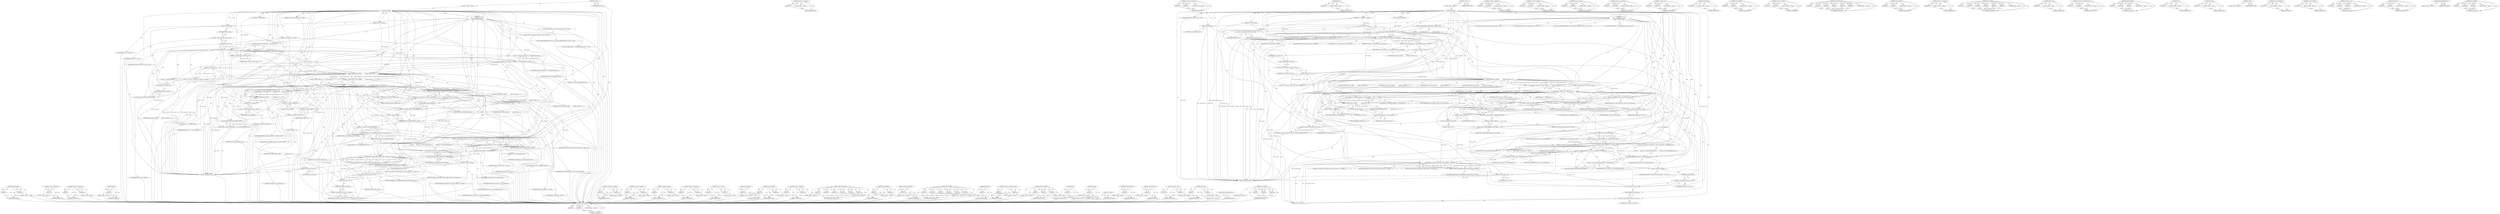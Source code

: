digraph "CLOG_ERROR" {
vulnerable_256 [label=<(METHOD,addActiveBuffer)>];
vulnerable_257 [label=<(PARAM,p1)>];
vulnerable_258 [label=<(PARAM,p2)>];
vulnerable_259 [label=<(BLOCK,&lt;empty&gt;,&lt;empty&gt;)>];
vulnerable_260 [label=<(METHOD_RETURN,ANY)>];
vulnerable_239 [label=<(METHOD,&lt;operator&gt;.indirection)>];
vulnerable_240 [label=<(PARAM,p1)>];
vulnerable_241 [label=<(BLOCK,&lt;empty&gt;,&lt;empty&gt;)>];
vulnerable_242 [label=<(METHOD_RETURN,ANY)>];
vulnerable_186 [label=<(METHOD,&lt;operator&gt;.assignment)>];
vulnerable_187 [label=<(PARAM,p1)>];
vulnerable_188 [label=<(PARAM,p2)>];
vulnerable_189 [label=<(BLOCK,&lt;empty&gt;,&lt;empty&gt;)>];
vulnerable_190 [label=<(METHOD_RETURN,ANY)>];
vulnerable_214 [label=<(METHOD,pointer)>];
vulnerable_215 [label=<(PARAM,p1)>];
vulnerable_216 [label=<(BLOCK,&lt;empty&gt;,&lt;empty&gt;)>];
vulnerable_217 [label=<(METHOD_RETURN,ANY)>];
vulnerable_6 [label=<(METHOD,&lt;global&gt;)<SUB>1</SUB>>];
vulnerable_7 [label=<(BLOCK,&lt;empty&gt;,&lt;empty&gt;)<SUB>1</SUB>>];
vulnerable_8 [label=<(METHOD,useBuffer)<SUB>1</SUB>>];
vulnerable_9 [label=<(PARAM,OMX_U32 portIndex)<SUB>2</SUB>>];
vulnerable_10 [label=<(PARAM,const sp&lt;IMemory&gt; &amp;params)<SUB>2</SUB>>];
vulnerable_11 [label="<(PARAM,OMX::buffer_id *buffer)<SUB>3</SUB>>"];
vulnerable_12 [label=<(PARAM,OMX_U32 allottedSize)<SUB>3</SUB>>];
vulnerable_13 [label="<(BLOCK,{
 Mutex::Autolock autoLock(mLock);
 if (allott...,{
 Mutex::Autolock autoLock(mLock);
 if (allott...)<SUB>3</SUB>>"];
vulnerable_14 [label="<(LOCAL,Mutex.Autolock autoLock: Mutex.Autolock)<SUB>4</SUB>>"];
vulnerable_15 [label=<(autoLock,autoLock(mLock))<SUB>4</SUB>>];
vulnerable_16 [label=<(IDENTIFIER,mLock,autoLock(mLock))<SUB>4</SUB>>];
vulnerable_17 [label=<(CONTROL_STRUCTURE,IF,if (allottedSize &gt; params-&gt;size()))<SUB>5</SUB>>];
vulnerable_18 [label=<(&lt;operator&gt;.greaterThan,allottedSize &gt; params-&gt;size())<SUB>5</SUB>>];
vulnerable_19 [label=<(IDENTIFIER,allottedSize,allottedSize &gt; params-&gt;size())<SUB>5</SUB>>];
vulnerable_20 [label=<(size,params-&gt;size())<SUB>5</SUB>>];
vulnerable_21 [label=<(&lt;operator&gt;.indirectFieldAccess,params-&gt;size)<SUB>5</SUB>>];
vulnerable_22 [label=<(IDENTIFIER,params,params-&gt;size())<SUB>5</SUB>>];
vulnerable_23 [label=<(FIELD_IDENTIFIER,size,size)<SUB>5</SUB>>];
vulnerable_24 [label=<(BLOCK,{

         return BAD_VALUE;
     },{

         return BAD_VALUE;
     })<SUB>5</SUB>>];
vulnerable_25 [label=<(RETURN,return BAD_VALUE;,return BAD_VALUE;)<SUB>7</SUB>>];
vulnerable_26 [label=<(IDENTIFIER,BAD_VALUE,return BAD_VALUE;)<SUB>7</SUB>>];
vulnerable_27 [label="<(LOCAL,BufferMeta* buffer_meta: BufferMeta*)<SUB>10</SUB>>"];
vulnerable_28 [label=<(&lt;operator&gt;.assignment,*buffer_meta = new BufferMeta(params))<SUB>10</SUB>>];
vulnerable_29 [label=<(IDENTIFIER,buffer_meta,*buffer_meta = new BufferMeta(params))<SUB>10</SUB>>];
vulnerable_30 [label=<(&lt;operator&gt;.new,new BufferMeta(params))<SUB>10</SUB>>];
vulnerable_31 [label=<(IDENTIFIER,BufferMeta,new BufferMeta(params))<SUB>10</SUB>>];
vulnerable_32 [label=<(IDENTIFIER,params,new BufferMeta(params))<SUB>10</SUB>>];
vulnerable_33 [label="<(LOCAL,OMX_BUFFERHEADERTYPE* header: OMX_BUFFERHEADERTYPE*)<SUB>12</SUB>>"];
vulnerable_34 [label="<(LOCAL,OMX_ERRORTYPE err: OMX_ERRORTYPE)<SUB>14</SUB>>"];
vulnerable_35 [label=<(&lt;operator&gt;.assignment,err = OMX_UseBuffer(
            mHandle, &amp;head...)<SUB>14</SUB>>];
vulnerable_36 [label=<(IDENTIFIER,err,err = OMX_UseBuffer(
            mHandle, &amp;head...)<SUB>14</SUB>>];
vulnerable_37 [label=<(OMX_UseBuffer,OMX_UseBuffer(
            mHandle, &amp;header, po...)<SUB>14</SUB>>];
vulnerable_38 [label=<(IDENTIFIER,mHandle,OMX_UseBuffer(
            mHandle, &amp;header, po...)<SUB>15</SUB>>];
vulnerable_39 [label=<(&lt;operator&gt;.addressOf,&amp;header)<SUB>15</SUB>>];
vulnerable_40 [label=<(IDENTIFIER,header,OMX_UseBuffer(
            mHandle, &amp;header, po...)<SUB>15</SUB>>];
vulnerable_41 [label=<(IDENTIFIER,portIndex,OMX_UseBuffer(
            mHandle, &amp;header, po...)<SUB>15</SUB>>];
vulnerable_42 [label=<(IDENTIFIER,buffer_meta,OMX_UseBuffer(
            mHandle, &amp;header, po...)<SUB>15</SUB>>];
vulnerable_43 [label=<(IDENTIFIER,allottedSize,OMX_UseBuffer(
            mHandle, &amp;header, po...)<SUB>16</SUB>>];
vulnerable_44 [label=<(&lt;operator&gt;.cast,static_cast&lt;OMX_U8 *&gt;(params-&gt;pointer()))<SUB>16</SUB>>];
vulnerable_45 [label=<(UNKNOWN,OMX_U8 *,OMX_U8 *)<SUB>16</SUB>>];
vulnerable_46 [label=<(pointer,params-&gt;pointer())<SUB>16</SUB>>];
vulnerable_47 [label=<(&lt;operator&gt;.indirectFieldAccess,params-&gt;pointer)<SUB>16</SUB>>];
vulnerable_48 [label=<(IDENTIFIER,params,params-&gt;pointer())<SUB>16</SUB>>];
vulnerable_49 [label=<(FIELD_IDENTIFIER,pointer,pointer)<SUB>16</SUB>>];
vulnerable_50 [label=<(CONTROL_STRUCTURE,IF,if (err != OMX_ErrorNone))<SUB>18</SUB>>];
vulnerable_51 [label=<(&lt;operator&gt;.notEquals,err != OMX_ErrorNone)<SUB>18</SUB>>];
vulnerable_52 [label=<(IDENTIFIER,err,err != OMX_ErrorNone)<SUB>18</SUB>>];
vulnerable_53 [label=<(IDENTIFIER,OMX_ErrorNone,err != OMX_ErrorNone)<SUB>18</SUB>>];
vulnerable_54 [label=<(BLOCK,{
        CLOG_ERROR(useBuffer, err, SIMPLE_BUF...,{
        CLOG_ERROR(useBuffer, err, SIMPLE_BUF...)<SUB>18</SUB>>];
vulnerable_55 [label=<(CLOG_ERROR,CLOG_ERROR(useBuffer, err, SIMPLE_BUFFER(
     ...)<SUB>19</SUB>>];
vulnerable_56 [label=<(IDENTIFIER,useBuffer,CLOG_ERROR(useBuffer, err, SIMPLE_BUFFER(
     ...)<SUB>19</SUB>>];
vulnerable_57 [label=<(IDENTIFIER,err,CLOG_ERROR(useBuffer, err, SIMPLE_BUFFER(
     ...)<SUB>19</SUB>>];
vulnerable_58 [label=<(SIMPLE_BUFFER,SIMPLE_BUFFER(
                portIndex, (size...)<SUB>19</SUB>>];
vulnerable_59 [label=<(IDENTIFIER,portIndex,SIMPLE_BUFFER(
                portIndex, (size...)<SUB>20</SUB>>];
vulnerable_60 [label=<(&lt;operator&gt;.cast,(size_t)allottedSize)<SUB>20</SUB>>];
vulnerable_61 [label=<(UNKNOWN,size_t,size_t)<SUB>20</SUB>>];
vulnerable_62 [label=<(IDENTIFIER,allottedSize,(size_t)allottedSize)<SUB>20</SUB>>];
vulnerable_63 [label=<(pointer,params-&gt;pointer())<SUB>20</SUB>>];
vulnerable_64 [label=<(&lt;operator&gt;.indirectFieldAccess,params-&gt;pointer)<SUB>20</SUB>>];
vulnerable_65 [label=<(IDENTIFIER,params,params-&gt;pointer())<SUB>20</SUB>>];
vulnerable_66 [label=<(FIELD_IDENTIFIER,pointer,pointer)<SUB>20</SUB>>];
vulnerable_67 [label=<(&lt;operator&gt;.delete,delete buffer_meta)<SUB>22</SUB>>];
vulnerable_68 [label=<(IDENTIFIER,buffer_meta,delete buffer_meta)<SUB>22</SUB>>];
vulnerable_69 [label=<(&lt;operator&gt;.assignment,buffer_meta = NULL)<SUB>23</SUB>>];
vulnerable_70 [label=<(IDENTIFIER,buffer_meta,buffer_meta = NULL)<SUB>23</SUB>>];
vulnerable_71 [label=<(IDENTIFIER,NULL,buffer_meta = NULL)<SUB>23</SUB>>];
vulnerable_72 [label=<(&lt;operator&gt;.assignment,*buffer = 0)<SUB>25</SUB>>];
vulnerable_73 [label=<(&lt;operator&gt;.indirection,*buffer)<SUB>25</SUB>>];
vulnerable_74 [label=<(IDENTIFIER,buffer,*buffer = 0)<SUB>25</SUB>>];
vulnerable_75 [label=<(LITERAL,0,*buffer = 0)<SUB>25</SUB>>];
vulnerable_76 [label=<(RETURN,return StatusFromOMXError(err);,return StatusFromOMXError(err);)<SUB>27</SUB>>];
vulnerable_77 [label=<(StatusFromOMXError,StatusFromOMXError(err))<SUB>27</SUB>>];
vulnerable_78 [label=<(IDENTIFIER,err,StatusFromOMXError(err))<SUB>27</SUB>>];
vulnerable_79 [label=<(CHECK_EQ,CHECK_EQ(header-&gt;pAppPrivate, buffer_meta))<SUB>30</SUB>>];
vulnerable_80 [label=<(&lt;operator&gt;.indirectFieldAccess,header-&gt;pAppPrivate)<SUB>30</SUB>>];
vulnerable_81 [label=<(IDENTIFIER,header,CHECK_EQ(header-&gt;pAppPrivate, buffer_meta))<SUB>30</SUB>>];
vulnerable_82 [label=<(FIELD_IDENTIFIER,pAppPrivate,pAppPrivate)<SUB>30</SUB>>];
vulnerable_83 [label=<(IDENTIFIER,buffer_meta,CHECK_EQ(header-&gt;pAppPrivate, buffer_meta))<SUB>30</SUB>>];
vulnerable_84 [label=<(&lt;operator&gt;.assignment,*buffer = makeBufferID(header))<SUB>32</SUB>>];
vulnerable_85 [label=<(&lt;operator&gt;.indirection,*buffer)<SUB>32</SUB>>];
vulnerable_86 [label=<(IDENTIFIER,buffer,*buffer = makeBufferID(header))<SUB>32</SUB>>];
vulnerable_87 [label=<(makeBufferID,makeBufferID(header))<SUB>32</SUB>>];
vulnerable_88 [label=<(IDENTIFIER,header,makeBufferID(header))<SUB>32</SUB>>];
vulnerable_89 [label=<(addActiveBuffer,addActiveBuffer(portIndex, *buffer))<SUB>34</SUB>>];
vulnerable_90 [label=<(IDENTIFIER,portIndex,addActiveBuffer(portIndex, *buffer))<SUB>34</SUB>>];
vulnerable_91 [label=<(&lt;operator&gt;.indirection,*buffer)<SUB>34</SUB>>];
vulnerable_92 [label=<(IDENTIFIER,buffer,addActiveBuffer(portIndex, *buffer))<SUB>34</SUB>>];
vulnerable_93 [label=<(&lt;operator&gt;.greaterThan,sp&lt;GraphicBufferSource&gt; bufferSource(getGraphic...)<SUB>36</SUB>>];
vulnerable_94 [label=<(&lt;operator&gt;.lessThan,sp&lt;GraphicBufferSource)<SUB>36</SUB>>];
vulnerable_95 [label=<(IDENTIFIER,sp,sp&lt;GraphicBufferSource)<SUB>36</SUB>>];
vulnerable_96 [label=<(IDENTIFIER,GraphicBufferSource,sp&lt;GraphicBufferSource)<SUB>36</SUB>>];
vulnerable_97 [label=<(bufferSource,bufferSource(getGraphicBufferSource()))<SUB>36</SUB>>];
vulnerable_98 [label=<(getGraphicBufferSource,getGraphicBufferSource())<SUB>36</SUB>>];
vulnerable_99 [label=<(CONTROL_STRUCTURE,IF,if (bufferSource != NULL &amp;&amp; portIndex == kPortIndexInput))<SUB>37</SUB>>];
vulnerable_100 [label=<(&lt;operator&gt;.logicalAnd,bufferSource != NULL &amp;&amp; portIndex == kPortIndex...)<SUB>37</SUB>>];
vulnerable_101 [label=<(&lt;operator&gt;.notEquals,bufferSource != NULL)<SUB>37</SUB>>];
vulnerable_102 [label=<(IDENTIFIER,bufferSource,bufferSource != NULL)<SUB>37</SUB>>];
vulnerable_103 [label=<(IDENTIFIER,NULL,bufferSource != NULL)<SUB>37</SUB>>];
vulnerable_104 [label=<(&lt;operator&gt;.equals,portIndex == kPortIndexInput)<SUB>37</SUB>>];
vulnerable_105 [label=<(IDENTIFIER,portIndex,portIndex == kPortIndexInput)<SUB>37</SUB>>];
vulnerable_106 [label=<(IDENTIFIER,kPortIndexInput,portIndex == kPortIndexInput)<SUB>37</SUB>>];
vulnerable_107 [label=<(BLOCK,{
        bufferSource-&gt;addCodecBuffer(header);
 },{
        bufferSource-&gt;addCodecBuffer(header);
 })<SUB>37</SUB>>];
vulnerable_108 [label=<(addCodecBuffer,bufferSource-&gt;addCodecBuffer(header))<SUB>38</SUB>>];
vulnerable_109 [label=<(&lt;operator&gt;.indirectFieldAccess,bufferSource-&gt;addCodecBuffer)<SUB>38</SUB>>];
vulnerable_110 [label=<(IDENTIFIER,bufferSource,bufferSource-&gt;addCodecBuffer(header))<SUB>38</SUB>>];
vulnerable_111 [label=<(FIELD_IDENTIFIER,addCodecBuffer,addCodecBuffer)<SUB>38</SUB>>];
vulnerable_112 [label=<(IDENTIFIER,header,bufferSource-&gt;addCodecBuffer(header))<SUB>38</SUB>>];
vulnerable_113 [label=<(CLOG_BUFFER,CLOG_BUFFER(useBuffer, NEW_BUFFER_FMT(
 *buffer...)<SUB>41</SUB>>];
vulnerable_114 [label=<(IDENTIFIER,useBuffer,CLOG_BUFFER(useBuffer, NEW_BUFFER_FMT(
 *buffer...)<SUB>41</SUB>>];
vulnerable_115 [label=<(NEW_BUFFER_FMT,NEW_BUFFER_FMT(
 *buffer, portIndex, &quot;%u(%zu)@%...)<SUB>41</SUB>>];
vulnerable_116 [label=<(&lt;operator&gt;.indirection,*buffer)<SUB>42</SUB>>];
vulnerable_117 [label=<(IDENTIFIER,buffer,NEW_BUFFER_FMT(
 *buffer, portIndex, &quot;%u(%zu)@%...)<SUB>42</SUB>>];
vulnerable_118 [label=<(IDENTIFIER,portIndex,NEW_BUFFER_FMT(
 *buffer, portIndex, &quot;%u(%zu)@%...)<SUB>42</SUB>>];
vulnerable_119 [label=<(LITERAL,&quot;%u(%zu)@%p&quot;,NEW_BUFFER_FMT(
 *buffer, portIndex, &quot;%u(%zu)@%...)<SUB>42</SUB>>];
vulnerable_120 [label=<(IDENTIFIER,allottedSize,NEW_BUFFER_FMT(
 *buffer, portIndex, &quot;%u(%zu)@%...)<SUB>42</SUB>>];
vulnerable_121 [label=<(size,params-&gt;size())<SUB>42</SUB>>];
vulnerable_122 [label=<(&lt;operator&gt;.indirectFieldAccess,params-&gt;size)<SUB>42</SUB>>];
vulnerable_123 [label=<(IDENTIFIER,params,params-&gt;size())<SUB>42</SUB>>];
vulnerable_124 [label=<(FIELD_IDENTIFIER,size,size)<SUB>42</SUB>>];
vulnerable_125 [label=<(pointer,params-&gt;pointer())<SUB>42</SUB>>];
vulnerable_126 [label=<(&lt;operator&gt;.indirectFieldAccess,params-&gt;pointer)<SUB>42</SUB>>];
vulnerable_127 [label=<(IDENTIFIER,params,params-&gt;pointer())<SUB>42</SUB>>];
vulnerable_128 [label=<(FIELD_IDENTIFIER,pointer,pointer)<SUB>42</SUB>>];
vulnerable_129 [label=<(RETURN,return OK;,return OK;)<SUB>43</SUB>>];
vulnerable_130 [label=<(IDENTIFIER,OK,return OK;)<SUB>43</SUB>>];
vulnerable_131 [label=<(METHOD_RETURN,status_t)<SUB>1</SUB>>];
vulnerable_133 [label=<(METHOD_RETURN,ANY)<SUB>1</SUB>>];
vulnerable_273 [label=<(METHOD,&lt;operator&gt;.logicalAnd)>];
vulnerable_274 [label=<(PARAM,p1)>];
vulnerable_275 [label=<(PARAM,p2)>];
vulnerable_276 [label=<(BLOCK,&lt;empty&gt;,&lt;empty&gt;)>];
vulnerable_277 [label=<(METHOD_RETURN,ANY)>];
vulnerable_218 [label=<(METHOD,&lt;operator&gt;.notEquals)>];
vulnerable_219 [label=<(PARAM,p1)>];
vulnerable_220 [label=<(PARAM,p2)>];
vulnerable_221 [label=<(BLOCK,&lt;empty&gt;,&lt;empty&gt;)>];
vulnerable_222 [label=<(METHOD_RETURN,ANY)>];
vulnerable_278 [label=<(METHOD,&lt;operator&gt;.equals)>];
vulnerable_279 [label=<(PARAM,p1)>];
vulnerable_280 [label=<(PARAM,p2)>];
vulnerable_281 [label=<(BLOCK,&lt;empty&gt;,&lt;empty&gt;)>];
vulnerable_282 [label=<(METHOD_RETURN,ANY)>];
vulnerable_172 [label=<(METHOD,&lt;operator&gt;.greaterThan)>];
vulnerable_173 [label=<(PARAM,p1)>];
vulnerable_174 [label=<(PARAM,p2)>];
vulnerable_175 [label=<(BLOCK,&lt;empty&gt;,&lt;empty&gt;)>];
vulnerable_176 [label=<(METHOD_RETURN,ANY)>];
vulnerable_209 [label=<(METHOD,&lt;operator&gt;.cast)>];
vulnerable_210 [label=<(PARAM,p1)>];
vulnerable_211 [label=<(PARAM,p2)>];
vulnerable_212 [label=<(BLOCK,&lt;empty&gt;,&lt;empty&gt;)>];
vulnerable_213 [label=<(METHOD_RETURN,ANY)>];
vulnerable_252 [label=<(METHOD,makeBufferID)>];
vulnerable_253 [label=<(PARAM,p1)>];
vulnerable_254 [label=<(BLOCK,&lt;empty&gt;,&lt;empty&gt;)>];
vulnerable_255 [label=<(METHOD_RETURN,ANY)>];
vulnerable_288 [label=<(METHOD,CLOG_BUFFER)>];
vulnerable_289 [label=<(PARAM,p1)>];
vulnerable_290 [label=<(PARAM,p2)>];
vulnerable_291 [label=<(BLOCK,&lt;empty&gt;,&lt;empty&gt;)>];
vulnerable_292 [label=<(METHOD_RETURN,ANY)>];
vulnerable_261 [label=<(METHOD,&lt;operator&gt;.lessThan)>];
vulnerable_262 [label=<(PARAM,p1)>];
vulnerable_263 [label=<(PARAM,p2)>];
vulnerable_264 [label=<(BLOCK,&lt;empty&gt;,&lt;empty&gt;)>];
vulnerable_265 [label=<(METHOD_RETURN,ANY)>];
vulnerable_293 [label=<(METHOD,NEW_BUFFER_FMT)>];
vulnerable_294 [label=<(PARAM,p1)>];
vulnerable_295 [label=<(PARAM,p2)>];
vulnerable_296 [label=<(PARAM,p3)>];
vulnerable_297 [label=<(PARAM,p4)>];
vulnerable_298 [label=<(PARAM,p5)>];
vulnerable_299 [label=<(PARAM,p6)>];
vulnerable_300 [label=<(BLOCK,&lt;empty&gt;,&lt;empty&gt;)>];
vulnerable_301 [label=<(METHOD_RETURN,ANY)>];
vulnerable_283 [label=<(METHOD,addCodecBuffer)>];
vulnerable_284 [label=<(PARAM,p1)>];
vulnerable_285 [label=<(PARAM,p2)>];
vulnerable_286 [label=<(BLOCK,&lt;empty&gt;,&lt;empty&gt;)>];
vulnerable_287 [label=<(METHOD_RETURN,ANY)>];
vulnerable_205 [label=<(METHOD,&lt;operator&gt;.addressOf)>];
vulnerable_206 [label=<(PARAM,p1)>];
vulnerable_207 [label=<(BLOCK,&lt;empty&gt;,&lt;empty&gt;)>];
vulnerable_208 [label=<(METHOD_RETURN,ANY)>];
vulnerable_196 [label=<(METHOD,OMX_UseBuffer)>];
vulnerable_197 [label=<(PARAM,p1)>];
vulnerable_198 [label=<(PARAM,p2)>];
vulnerable_199 [label=<(PARAM,p3)>];
vulnerable_200 [label=<(PARAM,p4)>];
vulnerable_201 [label=<(PARAM,p5)>];
vulnerable_202 [label=<(PARAM,p6)>];
vulnerable_203 [label=<(BLOCK,&lt;empty&gt;,&lt;empty&gt;)>];
vulnerable_204 [label=<(METHOD_RETURN,ANY)>];
vulnerable_266 [label=<(METHOD,bufferSource)>];
vulnerable_267 [label=<(PARAM,p1)>];
vulnerable_268 [label=<(BLOCK,&lt;empty&gt;,&lt;empty&gt;)>];
vulnerable_269 [label=<(METHOD_RETURN,ANY)>];
vulnerable_181 [label=<(METHOD,&lt;operator&gt;.indirectFieldAccess)>];
vulnerable_182 [label=<(PARAM,p1)>];
vulnerable_183 [label=<(PARAM,p2)>];
vulnerable_184 [label=<(BLOCK,&lt;empty&gt;,&lt;empty&gt;)>];
vulnerable_185 [label=<(METHOD_RETURN,ANY)>];
vulnerable_229 [label=<(METHOD,SIMPLE_BUFFER)>];
vulnerable_230 [label=<(PARAM,p1)>];
vulnerable_231 [label=<(PARAM,p2)>];
vulnerable_232 [label=<(PARAM,p3)>];
vulnerable_233 [label=<(BLOCK,&lt;empty&gt;,&lt;empty&gt;)>];
vulnerable_234 [label=<(METHOD_RETURN,ANY)>];
vulnerable_177 [label=<(METHOD,size)>];
vulnerable_178 [label=<(PARAM,p1)>];
vulnerable_179 [label=<(BLOCK,&lt;empty&gt;,&lt;empty&gt;)>];
vulnerable_180 [label=<(METHOD_RETURN,ANY)>];
vulnerable_168 [label=<(METHOD,autoLock)>];
vulnerable_169 [label=<(PARAM,p1)>];
vulnerable_170 [label=<(BLOCK,&lt;empty&gt;,&lt;empty&gt;)>];
vulnerable_171 [label=<(METHOD_RETURN,ANY)>];
vulnerable_162 [label=<(METHOD,&lt;global&gt;)<SUB>1</SUB>>];
vulnerable_163 [label=<(BLOCK,&lt;empty&gt;,&lt;empty&gt;)>];
vulnerable_164 [label=<(METHOD_RETURN,ANY)>];
vulnerable_243 [label=<(METHOD,StatusFromOMXError)>];
vulnerable_244 [label=<(PARAM,p1)>];
vulnerable_245 [label=<(BLOCK,&lt;empty&gt;,&lt;empty&gt;)>];
vulnerable_246 [label=<(METHOD_RETURN,ANY)>];
vulnerable_235 [label=<(METHOD,&lt;operator&gt;.delete)>];
vulnerable_236 [label=<(PARAM,p1)>];
vulnerable_237 [label=<(BLOCK,&lt;empty&gt;,&lt;empty&gt;)>];
vulnerable_238 [label=<(METHOD_RETURN,ANY)>];
vulnerable_191 [label=<(METHOD,&lt;operator&gt;.new)>];
vulnerable_192 [label=<(PARAM,p1)>];
vulnerable_193 [label=<(PARAM,p2)>];
vulnerable_194 [label=<(BLOCK,&lt;empty&gt;,&lt;empty&gt;)>];
vulnerable_195 [label=<(METHOD_RETURN,ANY)>];
vulnerable_247 [label=<(METHOD,CHECK_EQ)>];
vulnerable_248 [label=<(PARAM,p1)>];
vulnerable_249 [label=<(PARAM,p2)>];
vulnerable_250 [label=<(BLOCK,&lt;empty&gt;,&lt;empty&gt;)>];
vulnerable_251 [label=<(METHOD_RETURN,ANY)>];
vulnerable_270 [label=<(METHOD,getGraphicBufferSource)>];
vulnerable_271 [label=<(BLOCK,&lt;empty&gt;,&lt;empty&gt;)>];
vulnerable_272 [label=<(METHOD_RETURN,ANY)>];
vulnerable_223 [label=<(METHOD,CLOG_ERROR)>];
vulnerable_224 [label=<(PARAM,p1)>];
vulnerable_225 [label=<(PARAM,p2)>];
vulnerable_226 [label=<(PARAM,p3)>];
vulnerable_227 [label=<(BLOCK,&lt;empty&gt;,&lt;empty&gt;)>];
vulnerable_228 [label=<(METHOD_RETURN,ANY)>];
fixed_258 [label=<(METHOD,addActiveBuffer)>];
fixed_259 [label=<(PARAM,p1)>];
fixed_260 [label=<(PARAM,p2)>];
fixed_261 [label=<(BLOCK,&lt;empty&gt;,&lt;empty&gt;)>];
fixed_262 [label=<(METHOD_RETURN,ANY)>];
fixed_241 [label=<(METHOD,&lt;operator&gt;.indirection)>];
fixed_242 [label=<(PARAM,p1)>];
fixed_243 [label=<(BLOCK,&lt;empty&gt;,&lt;empty&gt;)>];
fixed_244 [label=<(METHOD_RETURN,ANY)>];
fixed_187 [label=<(METHOD,&lt;operator&gt;.assignment)>];
fixed_188 [label=<(PARAM,p1)>];
fixed_189 [label=<(PARAM,p2)>];
fixed_190 [label=<(BLOCK,&lt;empty&gt;,&lt;empty&gt;)>];
fixed_191 [label=<(METHOD_RETURN,ANY)>];
fixed_216 [label=<(METHOD,pointer)>];
fixed_217 [label=<(PARAM,p1)>];
fixed_218 [label=<(BLOCK,&lt;empty&gt;,&lt;empty&gt;)>];
fixed_219 [label=<(METHOD_RETURN,ANY)>];
fixed_6 [label=<(METHOD,&lt;global&gt;)<SUB>1</SUB>>];
fixed_7 [label=<(BLOCK,&lt;empty&gt;,&lt;empty&gt;)<SUB>1</SUB>>];
fixed_8 [label=<(METHOD,useBuffer)<SUB>1</SUB>>];
fixed_9 [label=<(PARAM,OMX_U32 portIndex)<SUB>2</SUB>>];
fixed_10 [label=<(PARAM,const sp&lt;IMemory&gt; &amp;params)<SUB>2</SUB>>];
fixed_11 [label="<(PARAM,OMX::buffer_id *buffer)<SUB>3</SUB>>"];
fixed_12 [label=<(PARAM,OMX_U32 allottedSize)<SUB>3</SUB>>];
fixed_13 [label="<(BLOCK,{
 Mutex::Autolock autoLock(mLock);
 if (allott...,{
 Mutex::Autolock autoLock(mLock);
 if (allott...)<SUB>3</SUB>>"];
fixed_14 [label="<(LOCAL,Mutex.Autolock autoLock: Mutex.Autolock)<SUB>4</SUB>>"];
fixed_15 [label=<(autoLock,autoLock(mLock))<SUB>4</SUB>>];
fixed_16 [label=<(IDENTIFIER,mLock,autoLock(mLock))<SUB>4</SUB>>];
fixed_17 [label=<(CONTROL_STRUCTURE,IF,if (allottedSize &gt; params-&gt;size()))<SUB>5</SUB>>];
fixed_18 [label=<(&lt;operator&gt;.greaterThan,allottedSize &gt; params-&gt;size())<SUB>5</SUB>>];
fixed_19 [label=<(IDENTIFIER,allottedSize,allottedSize &gt; params-&gt;size())<SUB>5</SUB>>];
fixed_20 [label=<(size,params-&gt;size())<SUB>5</SUB>>];
fixed_21 [label=<(&lt;operator&gt;.indirectFieldAccess,params-&gt;size)<SUB>5</SUB>>];
fixed_22 [label=<(IDENTIFIER,params,params-&gt;size())<SUB>5</SUB>>];
fixed_23 [label=<(FIELD_IDENTIFIER,size,size)<SUB>5</SUB>>];
fixed_24 [label=<(BLOCK,{

         return BAD_VALUE;
     },{

         return BAD_VALUE;
     })<SUB>5</SUB>>];
fixed_25 [label=<(RETURN,return BAD_VALUE;,return BAD_VALUE;)<SUB>7</SUB>>];
fixed_26 [label=<(IDENTIFIER,BAD_VALUE,return BAD_VALUE;)<SUB>7</SUB>>];
fixed_27 [label="<(LOCAL,BufferMeta* buffer_meta: BufferMeta*)<SUB>10</SUB>>"];
fixed_28 [label=<(&lt;operator&gt;.assignment,*buffer_meta = new BufferMeta(params, portIndex))<SUB>10</SUB>>];
fixed_29 [label=<(IDENTIFIER,buffer_meta,*buffer_meta = new BufferMeta(params, portIndex))<SUB>10</SUB>>];
fixed_30 [label=<(&lt;operator&gt;.new,new BufferMeta(params, portIndex))<SUB>10</SUB>>];
fixed_31 [label=<(IDENTIFIER,BufferMeta,new BufferMeta(params, portIndex))<SUB>10</SUB>>];
fixed_32 [label=<(IDENTIFIER,params,new BufferMeta(params, portIndex))<SUB>10</SUB>>];
fixed_33 [label=<(IDENTIFIER,portIndex,new BufferMeta(params, portIndex))<SUB>10</SUB>>];
fixed_34 [label="<(LOCAL,OMX_BUFFERHEADERTYPE* header: OMX_BUFFERHEADERTYPE*)<SUB>12</SUB>>"];
fixed_35 [label="<(LOCAL,OMX_ERRORTYPE err: OMX_ERRORTYPE)<SUB>14</SUB>>"];
fixed_36 [label=<(&lt;operator&gt;.assignment,err = OMX_UseBuffer(
            mHandle, &amp;head...)<SUB>14</SUB>>];
fixed_37 [label=<(IDENTIFIER,err,err = OMX_UseBuffer(
            mHandle, &amp;head...)<SUB>14</SUB>>];
fixed_38 [label=<(OMX_UseBuffer,OMX_UseBuffer(
            mHandle, &amp;header, po...)<SUB>14</SUB>>];
fixed_39 [label=<(IDENTIFIER,mHandle,OMX_UseBuffer(
            mHandle, &amp;header, po...)<SUB>15</SUB>>];
fixed_40 [label=<(&lt;operator&gt;.addressOf,&amp;header)<SUB>15</SUB>>];
fixed_41 [label=<(IDENTIFIER,header,OMX_UseBuffer(
            mHandle, &amp;header, po...)<SUB>15</SUB>>];
fixed_42 [label=<(IDENTIFIER,portIndex,OMX_UseBuffer(
            mHandle, &amp;header, po...)<SUB>15</SUB>>];
fixed_43 [label=<(IDENTIFIER,buffer_meta,OMX_UseBuffer(
            mHandle, &amp;header, po...)<SUB>15</SUB>>];
fixed_44 [label=<(IDENTIFIER,allottedSize,OMX_UseBuffer(
            mHandle, &amp;header, po...)<SUB>16</SUB>>];
fixed_45 [label=<(&lt;operator&gt;.cast,static_cast&lt;OMX_U8 *&gt;(params-&gt;pointer()))<SUB>16</SUB>>];
fixed_46 [label=<(UNKNOWN,OMX_U8 *,OMX_U8 *)<SUB>16</SUB>>];
fixed_47 [label=<(pointer,params-&gt;pointer())<SUB>16</SUB>>];
fixed_48 [label=<(&lt;operator&gt;.indirectFieldAccess,params-&gt;pointer)<SUB>16</SUB>>];
fixed_49 [label=<(IDENTIFIER,params,params-&gt;pointer())<SUB>16</SUB>>];
fixed_50 [label=<(FIELD_IDENTIFIER,pointer,pointer)<SUB>16</SUB>>];
fixed_51 [label=<(CONTROL_STRUCTURE,IF,if (err != OMX_ErrorNone))<SUB>18</SUB>>];
fixed_52 [label=<(&lt;operator&gt;.notEquals,err != OMX_ErrorNone)<SUB>18</SUB>>];
fixed_53 [label=<(IDENTIFIER,err,err != OMX_ErrorNone)<SUB>18</SUB>>];
fixed_54 [label=<(IDENTIFIER,OMX_ErrorNone,err != OMX_ErrorNone)<SUB>18</SUB>>];
fixed_55 [label=<(BLOCK,{
        CLOG_ERROR(useBuffer, err, SIMPLE_BUF...,{
        CLOG_ERROR(useBuffer, err, SIMPLE_BUF...)<SUB>18</SUB>>];
fixed_56 [label=<(CLOG_ERROR,CLOG_ERROR(useBuffer, err, SIMPLE_BUFFER(
     ...)<SUB>19</SUB>>];
fixed_57 [label=<(IDENTIFIER,useBuffer,CLOG_ERROR(useBuffer, err, SIMPLE_BUFFER(
     ...)<SUB>19</SUB>>];
fixed_58 [label=<(IDENTIFIER,err,CLOG_ERROR(useBuffer, err, SIMPLE_BUFFER(
     ...)<SUB>19</SUB>>];
fixed_59 [label=<(SIMPLE_BUFFER,SIMPLE_BUFFER(
                portIndex, (size...)<SUB>19</SUB>>];
fixed_60 [label=<(IDENTIFIER,portIndex,SIMPLE_BUFFER(
                portIndex, (size...)<SUB>20</SUB>>];
fixed_61 [label=<(&lt;operator&gt;.cast,(size_t)allottedSize)<SUB>20</SUB>>];
fixed_62 [label=<(UNKNOWN,size_t,size_t)<SUB>20</SUB>>];
fixed_63 [label=<(IDENTIFIER,allottedSize,(size_t)allottedSize)<SUB>20</SUB>>];
fixed_64 [label=<(pointer,params-&gt;pointer())<SUB>20</SUB>>];
fixed_65 [label=<(&lt;operator&gt;.indirectFieldAccess,params-&gt;pointer)<SUB>20</SUB>>];
fixed_66 [label=<(IDENTIFIER,params,params-&gt;pointer())<SUB>20</SUB>>];
fixed_67 [label=<(FIELD_IDENTIFIER,pointer,pointer)<SUB>20</SUB>>];
fixed_68 [label=<(&lt;operator&gt;.delete,delete buffer_meta)<SUB>22</SUB>>];
fixed_69 [label=<(IDENTIFIER,buffer_meta,delete buffer_meta)<SUB>22</SUB>>];
fixed_70 [label=<(&lt;operator&gt;.assignment,buffer_meta = NULL)<SUB>23</SUB>>];
fixed_71 [label=<(IDENTIFIER,buffer_meta,buffer_meta = NULL)<SUB>23</SUB>>];
fixed_72 [label=<(IDENTIFIER,NULL,buffer_meta = NULL)<SUB>23</SUB>>];
fixed_73 [label=<(&lt;operator&gt;.assignment,*buffer = 0)<SUB>25</SUB>>];
fixed_74 [label=<(&lt;operator&gt;.indirection,*buffer)<SUB>25</SUB>>];
fixed_75 [label=<(IDENTIFIER,buffer,*buffer = 0)<SUB>25</SUB>>];
fixed_76 [label=<(LITERAL,0,*buffer = 0)<SUB>25</SUB>>];
fixed_77 [label=<(RETURN,return StatusFromOMXError(err);,return StatusFromOMXError(err);)<SUB>27</SUB>>];
fixed_78 [label=<(StatusFromOMXError,StatusFromOMXError(err))<SUB>27</SUB>>];
fixed_79 [label=<(IDENTIFIER,err,StatusFromOMXError(err))<SUB>27</SUB>>];
fixed_80 [label=<(CHECK_EQ,CHECK_EQ(header-&gt;pAppPrivate, buffer_meta))<SUB>30</SUB>>];
fixed_81 [label=<(&lt;operator&gt;.indirectFieldAccess,header-&gt;pAppPrivate)<SUB>30</SUB>>];
fixed_82 [label=<(IDENTIFIER,header,CHECK_EQ(header-&gt;pAppPrivate, buffer_meta))<SUB>30</SUB>>];
fixed_83 [label=<(FIELD_IDENTIFIER,pAppPrivate,pAppPrivate)<SUB>30</SUB>>];
fixed_84 [label=<(IDENTIFIER,buffer_meta,CHECK_EQ(header-&gt;pAppPrivate, buffer_meta))<SUB>30</SUB>>];
fixed_85 [label=<(&lt;operator&gt;.assignment,*buffer = makeBufferID(header))<SUB>32</SUB>>];
fixed_86 [label=<(&lt;operator&gt;.indirection,*buffer)<SUB>32</SUB>>];
fixed_87 [label=<(IDENTIFIER,buffer,*buffer = makeBufferID(header))<SUB>32</SUB>>];
fixed_88 [label=<(makeBufferID,makeBufferID(header))<SUB>32</SUB>>];
fixed_89 [label=<(IDENTIFIER,header,makeBufferID(header))<SUB>32</SUB>>];
fixed_90 [label=<(addActiveBuffer,addActiveBuffer(portIndex, *buffer))<SUB>34</SUB>>];
fixed_91 [label=<(IDENTIFIER,portIndex,addActiveBuffer(portIndex, *buffer))<SUB>34</SUB>>];
fixed_92 [label=<(&lt;operator&gt;.indirection,*buffer)<SUB>34</SUB>>];
fixed_93 [label=<(IDENTIFIER,buffer,addActiveBuffer(portIndex, *buffer))<SUB>34</SUB>>];
fixed_94 [label=<(&lt;operator&gt;.greaterThan,sp&lt;GraphicBufferSource&gt; bufferSource(getGraphic...)<SUB>36</SUB>>];
fixed_95 [label=<(&lt;operator&gt;.lessThan,sp&lt;GraphicBufferSource)<SUB>36</SUB>>];
fixed_96 [label=<(IDENTIFIER,sp,sp&lt;GraphicBufferSource)<SUB>36</SUB>>];
fixed_97 [label=<(IDENTIFIER,GraphicBufferSource,sp&lt;GraphicBufferSource)<SUB>36</SUB>>];
fixed_98 [label=<(bufferSource,bufferSource(getGraphicBufferSource()))<SUB>36</SUB>>];
fixed_99 [label=<(getGraphicBufferSource,getGraphicBufferSource())<SUB>36</SUB>>];
fixed_100 [label=<(CONTROL_STRUCTURE,IF,if (bufferSource != NULL &amp;&amp; portIndex == kPortIndexInput))<SUB>37</SUB>>];
fixed_101 [label=<(&lt;operator&gt;.logicalAnd,bufferSource != NULL &amp;&amp; portIndex == kPortIndex...)<SUB>37</SUB>>];
fixed_102 [label=<(&lt;operator&gt;.notEquals,bufferSource != NULL)<SUB>37</SUB>>];
fixed_103 [label=<(IDENTIFIER,bufferSource,bufferSource != NULL)<SUB>37</SUB>>];
fixed_104 [label=<(IDENTIFIER,NULL,bufferSource != NULL)<SUB>37</SUB>>];
fixed_105 [label=<(&lt;operator&gt;.equals,portIndex == kPortIndexInput)<SUB>37</SUB>>];
fixed_106 [label=<(IDENTIFIER,portIndex,portIndex == kPortIndexInput)<SUB>37</SUB>>];
fixed_107 [label=<(IDENTIFIER,kPortIndexInput,portIndex == kPortIndexInput)<SUB>37</SUB>>];
fixed_108 [label=<(BLOCK,{
        bufferSource-&gt;addCodecBuffer(header);
 },{
        bufferSource-&gt;addCodecBuffer(header);
 })<SUB>37</SUB>>];
fixed_109 [label=<(addCodecBuffer,bufferSource-&gt;addCodecBuffer(header))<SUB>38</SUB>>];
fixed_110 [label=<(&lt;operator&gt;.indirectFieldAccess,bufferSource-&gt;addCodecBuffer)<SUB>38</SUB>>];
fixed_111 [label=<(IDENTIFIER,bufferSource,bufferSource-&gt;addCodecBuffer(header))<SUB>38</SUB>>];
fixed_112 [label=<(FIELD_IDENTIFIER,addCodecBuffer,addCodecBuffer)<SUB>38</SUB>>];
fixed_113 [label=<(IDENTIFIER,header,bufferSource-&gt;addCodecBuffer(header))<SUB>38</SUB>>];
fixed_114 [label=<(CLOG_BUFFER,CLOG_BUFFER(useBuffer, NEW_BUFFER_FMT(
 *buffer...)<SUB>41</SUB>>];
fixed_115 [label=<(IDENTIFIER,useBuffer,CLOG_BUFFER(useBuffer, NEW_BUFFER_FMT(
 *buffer...)<SUB>41</SUB>>];
fixed_116 [label=<(NEW_BUFFER_FMT,NEW_BUFFER_FMT(
 *buffer, portIndex, &quot;%u(%zu)@%...)<SUB>41</SUB>>];
fixed_117 [label=<(&lt;operator&gt;.indirection,*buffer)<SUB>42</SUB>>];
fixed_118 [label=<(IDENTIFIER,buffer,NEW_BUFFER_FMT(
 *buffer, portIndex, &quot;%u(%zu)@%...)<SUB>42</SUB>>];
fixed_119 [label=<(IDENTIFIER,portIndex,NEW_BUFFER_FMT(
 *buffer, portIndex, &quot;%u(%zu)@%...)<SUB>42</SUB>>];
fixed_120 [label=<(LITERAL,&quot;%u(%zu)@%p&quot;,NEW_BUFFER_FMT(
 *buffer, portIndex, &quot;%u(%zu)@%...)<SUB>42</SUB>>];
fixed_121 [label=<(IDENTIFIER,allottedSize,NEW_BUFFER_FMT(
 *buffer, portIndex, &quot;%u(%zu)@%...)<SUB>42</SUB>>];
fixed_122 [label=<(size,params-&gt;size())<SUB>42</SUB>>];
fixed_123 [label=<(&lt;operator&gt;.indirectFieldAccess,params-&gt;size)<SUB>42</SUB>>];
fixed_124 [label=<(IDENTIFIER,params,params-&gt;size())<SUB>42</SUB>>];
fixed_125 [label=<(FIELD_IDENTIFIER,size,size)<SUB>42</SUB>>];
fixed_126 [label=<(pointer,params-&gt;pointer())<SUB>42</SUB>>];
fixed_127 [label=<(&lt;operator&gt;.indirectFieldAccess,params-&gt;pointer)<SUB>42</SUB>>];
fixed_128 [label=<(IDENTIFIER,params,params-&gt;pointer())<SUB>42</SUB>>];
fixed_129 [label=<(FIELD_IDENTIFIER,pointer,pointer)<SUB>42</SUB>>];
fixed_130 [label=<(RETURN,return OK;,return OK;)<SUB>43</SUB>>];
fixed_131 [label=<(IDENTIFIER,OK,return OK;)<SUB>43</SUB>>];
fixed_132 [label=<(METHOD_RETURN,status_t)<SUB>1</SUB>>];
fixed_134 [label=<(METHOD_RETURN,ANY)<SUB>1</SUB>>];
fixed_275 [label=<(METHOD,&lt;operator&gt;.logicalAnd)>];
fixed_276 [label=<(PARAM,p1)>];
fixed_277 [label=<(PARAM,p2)>];
fixed_278 [label=<(BLOCK,&lt;empty&gt;,&lt;empty&gt;)>];
fixed_279 [label=<(METHOD_RETURN,ANY)>];
fixed_220 [label=<(METHOD,&lt;operator&gt;.notEquals)>];
fixed_221 [label=<(PARAM,p1)>];
fixed_222 [label=<(PARAM,p2)>];
fixed_223 [label=<(BLOCK,&lt;empty&gt;,&lt;empty&gt;)>];
fixed_224 [label=<(METHOD_RETURN,ANY)>];
fixed_280 [label=<(METHOD,&lt;operator&gt;.equals)>];
fixed_281 [label=<(PARAM,p1)>];
fixed_282 [label=<(PARAM,p2)>];
fixed_283 [label=<(BLOCK,&lt;empty&gt;,&lt;empty&gt;)>];
fixed_284 [label=<(METHOD_RETURN,ANY)>];
fixed_173 [label=<(METHOD,&lt;operator&gt;.greaterThan)>];
fixed_174 [label=<(PARAM,p1)>];
fixed_175 [label=<(PARAM,p2)>];
fixed_176 [label=<(BLOCK,&lt;empty&gt;,&lt;empty&gt;)>];
fixed_177 [label=<(METHOD_RETURN,ANY)>];
fixed_211 [label=<(METHOD,&lt;operator&gt;.cast)>];
fixed_212 [label=<(PARAM,p1)>];
fixed_213 [label=<(PARAM,p2)>];
fixed_214 [label=<(BLOCK,&lt;empty&gt;,&lt;empty&gt;)>];
fixed_215 [label=<(METHOD_RETURN,ANY)>];
fixed_254 [label=<(METHOD,makeBufferID)>];
fixed_255 [label=<(PARAM,p1)>];
fixed_256 [label=<(BLOCK,&lt;empty&gt;,&lt;empty&gt;)>];
fixed_257 [label=<(METHOD_RETURN,ANY)>];
fixed_290 [label=<(METHOD,CLOG_BUFFER)>];
fixed_291 [label=<(PARAM,p1)>];
fixed_292 [label=<(PARAM,p2)>];
fixed_293 [label=<(BLOCK,&lt;empty&gt;,&lt;empty&gt;)>];
fixed_294 [label=<(METHOD_RETURN,ANY)>];
fixed_263 [label=<(METHOD,&lt;operator&gt;.lessThan)>];
fixed_264 [label=<(PARAM,p1)>];
fixed_265 [label=<(PARAM,p2)>];
fixed_266 [label=<(BLOCK,&lt;empty&gt;,&lt;empty&gt;)>];
fixed_267 [label=<(METHOD_RETURN,ANY)>];
fixed_295 [label=<(METHOD,NEW_BUFFER_FMT)>];
fixed_296 [label=<(PARAM,p1)>];
fixed_297 [label=<(PARAM,p2)>];
fixed_298 [label=<(PARAM,p3)>];
fixed_299 [label=<(PARAM,p4)>];
fixed_300 [label=<(PARAM,p5)>];
fixed_301 [label=<(PARAM,p6)>];
fixed_302 [label=<(BLOCK,&lt;empty&gt;,&lt;empty&gt;)>];
fixed_303 [label=<(METHOD_RETURN,ANY)>];
fixed_285 [label=<(METHOD,addCodecBuffer)>];
fixed_286 [label=<(PARAM,p1)>];
fixed_287 [label=<(PARAM,p2)>];
fixed_288 [label=<(BLOCK,&lt;empty&gt;,&lt;empty&gt;)>];
fixed_289 [label=<(METHOD_RETURN,ANY)>];
fixed_207 [label=<(METHOD,&lt;operator&gt;.addressOf)>];
fixed_208 [label=<(PARAM,p1)>];
fixed_209 [label=<(BLOCK,&lt;empty&gt;,&lt;empty&gt;)>];
fixed_210 [label=<(METHOD_RETURN,ANY)>];
fixed_198 [label=<(METHOD,OMX_UseBuffer)>];
fixed_199 [label=<(PARAM,p1)>];
fixed_200 [label=<(PARAM,p2)>];
fixed_201 [label=<(PARAM,p3)>];
fixed_202 [label=<(PARAM,p4)>];
fixed_203 [label=<(PARAM,p5)>];
fixed_204 [label=<(PARAM,p6)>];
fixed_205 [label=<(BLOCK,&lt;empty&gt;,&lt;empty&gt;)>];
fixed_206 [label=<(METHOD_RETURN,ANY)>];
fixed_268 [label=<(METHOD,bufferSource)>];
fixed_269 [label=<(PARAM,p1)>];
fixed_270 [label=<(BLOCK,&lt;empty&gt;,&lt;empty&gt;)>];
fixed_271 [label=<(METHOD_RETURN,ANY)>];
fixed_182 [label=<(METHOD,&lt;operator&gt;.indirectFieldAccess)>];
fixed_183 [label=<(PARAM,p1)>];
fixed_184 [label=<(PARAM,p2)>];
fixed_185 [label=<(BLOCK,&lt;empty&gt;,&lt;empty&gt;)>];
fixed_186 [label=<(METHOD_RETURN,ANY)>];
fixed_231 [label=<(METHOD,SIMPLE_BUFFER)>];
fixed_232 [label=<(PARAM,p1)>];
fixed_233 [label=<(PARAM,p2)>];
fixed_234 [label=<(PARAM,p3)>];
fixed_235 [label=<(BLOCK,&lt;empty&gt;,&lt;empty&gt;)>];
fixed_236 [label=<(METHOD_RETURN,ANY)>];
fixed_178 [label=<(METHOD,size)>];
fixed_179 [label=<(PARAM,p1)>];
fixed_180 [label=<(BLOCK,&lt;empty&gt;,&lt;empty&gt;)>];
fixed_181 [label=<(METHOD_RETURN,ANY)>];
fixed_169 [label=<(METHOD,autoLock)>];
fixed_170 [label=<(PARAM,p1)>];
fixed_171 [label=<(BLOCK,&lt;empty&gt;,&lt;empty&gt;)>];
fixed_172 [label=<(METHOD_RETURN,ANY)>];
fixed_163 [label=<(METHOD,&lt;global&gt;)<SUB>1</SUB>>];
fixed_164 [label=<(BLOCK,&lt;empty&gt;,&lt;empty&gt;)>];
fixed_165 [label=<(METHOD_RETURN,ANY)>];
fixed_245 [label=<(METHOD,StatusFromOMXError)>];
fixed_246 [label=<(PARAM,p1)>];
fixed_247 [label=<(BLOCK,&lt;empty&gt;,&lt;empty&gt;)>];
fixed_248 [label=<(METHOD_RETURN,ANY)>];
fixed_237 [label=<(METHOD,&lt;operator&gt;.delete)>];
fixed_238 [label=<(PARAM,p1)>];
fixed_239 [label=<(BLOCK,&lt;empty&gt;,&lt;empty&gt;)>];
fixed_240 [label=<(METHOD_RETURN,ANY)>];
fixed_192 [label=<(METHOD,&lt;operator&gt;.new)>];
fixed_193 [label=<(PARAM,p1)>];
fixed_194 [label=<(PARAM,p2)>];
fixed_195 [label=<(PARAM,p3)>];
fixed_196 [label=<(BLOCK,&lt;empty&gt;,&lt;empty&gt;)>];
fixed_197 [label=<(METHOD_RETURN,ANY)>];
fixed_249 [label=<(METHOD,CHECK_EQ)>];
fixed_250 [label=<(PARAM,p1)>];
fixed_251 [label=<(PARAM,p2)>];
fixed_252 [label=<(BLOCK,&lt;empty&gt;,&lt;empty&gt;)>];
fixed_253 [label=<(METHOD_RETURN,ANY)>];
fixed_272 [label=<(METHOD,getGraphicBufferSource)>];
fixed_273 [label=<(BLOCK,&lt;empty&gt;,&lt;empty&gt;)>];
fixed_274 [label=<(METHOD_RETURN,ANY)>];
fixed_225 [label=<(METHOD,CLOG_ERROR)>];
fixed_226 [label=<(PARAM,p1)>];
fixed_227 [label=<(PARAM,p2)>];
fixed_228 [label=<(PARAM,p3)>];
fixed_229 [label=<(BLOCK,&lt;empty&gt;,&lt;empty&gt;)>];
fixed_230 [label=<(METHOD_RETURN,ANY)>];
vulnerable_256 -> vulnerable_257  [key=0, label="AST: "];
vulnerable_256 -> vulnerable_257  [key=1, label="DDG: "];
vulnerable_256 -> vulnerable_259  [key=0, label="AST: "];
vulnerable_256 -> vulnerable_258  [key=0, label="AST: "];
vulnerable_256 -> vulnerable_258  [key=1, label="DDG: "];
vulnerable_256 -> vulnerable_260  [key=0, label="AST: "];
vulnerable_256 -> vulnerable_260  [key=1, label="CFG: "];
vulnerable_257 -> vulnerable_260  [key=0, label="DDG: p1"];
vulnerable_258 -> vulnerable_260  [key=0, label="DDG: p2"];
vulnerable_259 -> fixed_258  [key=0];
vulnerable_260 -> fixed_258  [key=0];
vulnerable_239 -> vulnerable_240  [key=0, label="AST: "];
vulnerable_239 -> vulnerable_240  [key=1, label="DDG: "];
vulnerable_239 -> vulnerable_241  [key=0, label="AST: "];
vulnerable_239 -> vulnerable_242  [key=0, label="AST: "];
vulnerable_239 -> vulnerable_242  [key=1, label="CFG: "];
vulnerable_240 -> vulnerable_242  [key=0, label="DDG: p1"];
vulnerable_241 -> fixed_258  [key=0];
vulnerable_242 -> fixed_258  [key=0];
vulnerable_186 -> vulnerable_187  [key=0, label="AST: "];
vulnerable_186 -> vulnerable_187  [key=1, label="DDG: "];
vulnerable_186 -> vulnerable_189  [key=0, label="AST: "];
vulnerable_186 -> vulnerable_188  [key=0, label="AST: "];
vulnerable_186 -> vulnerable_188  [key=1, label="DDG: "];
vulnerable_186 -> vulnerable_190  [key=0, label="AST: "];
vulnerable_186 -> vulnerable_190  [key=1, label="CFG: "];
vulnerable_187 -> vulnerable_190  [key=0, label="DDG: p1"];
vulnerable_188 -> vulnerable_190  [key=0, label="DDG: p2"];
vulnerable_189 -> fixed_258  [key=0];
vulnerable_190 -> fixed_258  [key=0];
vulnerable_214 -> vulnerable_215  [key=0, label="AST: "];
vulnerable_214 -> vulnerable_215  [key=1, label="DDG: "];
vulnerable_214 -> vulnerable_216  [key=0, label="AST: "];
vulnerable_214 -> vulnerable_217  [key=0, label="AST: "];
vulnerable_214 -> vulnerable_217  [key=1, label="CFG: "];
vulnerable_215 -> vulnerable_217  [key=0, label="DDG: p1"];
vulnerable_216 -> fixed_258  [key=0];
vulnerable_217 -> fixed_258  [key=0];
vulnerable_6 -> vulnerable_7  [key=0, label="AST: "];
vulnerable_6 -> vulnerable_133  [key=0, label="AST: "];
vulnerable_6 -> vulnerable_133  [key=1, label="CFG: "];
vulnerable_7 -> vulnerable_8  [key=0, label="AST: "];
vulnerable_8 -> vulnerable_9  [key=0, label="AST: "];
vulnerable_8 -> vulnerable_9  [key=1, label="DDG: "];
vulnerable_8 -> vulnerable_10  [key=0, label="AST: "];
vulnerable_8 -> vulnerable_10  [key=1, label="DDG: "];
vulnerable_8 -> vulnerable_11  [key=0, label="AST: "];
vulnerable_8 -> vulnerable_11  [key=1, label="DDG: "];
vulnerable_8 -> vulnerable_12  [key=0, label="AST: "];
vulnerable_8 -> vulnerable_12  [key=1, label="DDG: "];
vulnerable_8 -> vulnerable_13  [key=0, label="AST: "];
vulnerable_8 -> vulnerable_131  [key=0, label="AST: "];
vulnerable_8 -> vulnerable_15  [key=0, label="CFG: "];
vulnerable_8 -> vulnerable_15  [key=1, label="DDG: "];
vulnerable_8 -> vulnerable_129  [key=0, label="DDG: "];
vulnerable_8 -> vulnerable_79  [key=0, label="DDG: "];
vulnerable_8 -> vulnerable_89  [key=0, label="DDG: "];
vulnerable_8 -> vulnerable_113  [key=0, label="DDG: "];
vulnerable_8 -> vulnerable_130  [key=0, label="DDG: "];
vulnerable_8 -> vulnerable_18  [key=0, label="DDG: "];
vulnerable_8 -> vulnerable_25  [key=0, label="DDG: "];
vulnerable_8 -> vulnerable_30  [key=0, label="DDG: "];
vulnerable_8 -> vulnerable_37  [key=0, label="DDG: "];
vulnerable_8 -> vulnerable_51  [key=0, label="DDG: "];
vulnerable_8 -> vulnerable_69  [key=0, label="DDG: "];
vulnerable_8 -> vulnerable_72  [key=0, label="DDG: "];
vulnerable_8 -> vulnerable_87  [key=0, label="DDG: "];
vulnerable_8 -> vulnerable_94  [key=0, label="DDG: "];
vulnerable_8 -> vulnerable_97  [key=0, label="DDG: "];
vulnerable_8 -> vulnerable_115  [key=0, label="DDG: "];
vulnerable_8 -> vulnerable_26  [key=0, label="DDG: "];
vulnerable_8 -> vulnerable_55  [key=0, label="DDG: "];
vulnerable_8 -> vulnerable_67  [key=0, label="DDG: "];
vulnerable_8 -> vulnerable_101  [key=0, label="DDG: "];
vulnerable_8 -> vulnerable_104  [key=0, label="DDG: "];
vulnerable_8 -> vulnerable_108  [key=0, label="DDG: "];
vulnerable_8 -> vulnerable_58  [key=0, label="DDG: "];
vulnerable_8 -> vulnerable_77  [key=0, label="DDG: "];
vulnerable_8 -> vulnerable_60  [key=0, label="DDG: "];
vulnerable_9 -> vulnerable_131  [key=0, label="DDG: portIndex"];
vulnerable_9 -> vulnerable_37  [key=0, label="DDG: portIndex"];
vulnerable_10 -> vulnerable_131  [key=0, label="DDG: params"];
vulnerable_10 -> vulnerable_30  [key=0, label="DDG: params"];
vulnerable_10 -> vulnerable_20  [key=0, label="DDG: params"];
vulnerable_11 -> vulnerable_131  [key=0, label="DDG: buffer"];
vulnerable_12 -> vulnerable_18  [key=0, label="DDG: allottedSize"];
vulnerable_13 -> vulnerable_14  [key=0, label="AST: "];
vulnerable_13 -> vulnerable_15  [key=0, label="AST: "];
vulnerable_13 -> vulnerable_17  [key=0, label="AST: "];
vulnerable_13 -> vulnerable_27  [key=0, label="AST: "];
vulnerable_13 -> vulnerable_28  [key=0, label="AST: "];
vulnerable_13 -> vulnerable_33  [key=0, label="AST: "];
vulnerable_13 -> vulnerable_34  [key=0, label="AST: "];
vulnerable_13 -> vulnerable_35  [key=0, label="AST: "];
vulnerable_13 -> vulnerable_50  [key=0, label="AST: "];
vulnerable_13 -> vulnerable_79  [key=0, label="AST: "];
vulnerable_13 -> vulnerable_84  [key=0, label="AST: "];
vulnerable_13 -> vulnerable_89  [key=0, label="AST: "];
vulnerable_13 -> vulnerable_93  [key=0, label="AST: "];
vulnerable_13 -> vulnerable_99  [key=0, label="AST: "];
vulnerable_13 -> vulnerable_113  [key=0, label="AST: "];
vulnerable_13 -> vulnerable_129  [key=0, label="AST: "];
vulnerable_14 -> fixed_258  [key=0];
vulnerable_15 -> vulnerable_16  [key=0, label="AST: "];
vulnerable_15 -> vulnerable_23  [key=0, label="CFG: "];
vulnerable_15 -> vulnerable_131  [key=0, label="DDG: autoLock(mLock)"];
vulnerable_15 -> vulnerable_131  [key=1, label="DDG: mLock"];
vulnerable_16 -> fixed_258  [key=0];
vulnerable_17 -> vulnerable_18  [key=0, label="AST: "];
vulnerable_17 -> vulnerable_24  [key=0, label="AST: "];
vulnerable_18 -> vulnerable_19  [key=0, label="AST: "];
vulnerable_18 -> vulnerable_20  [key=0, label="AST: "];
vulnerable_18 -> vulnerable_25  [key=0, label="CFG: "];
vulnerable_18 -> vulnerable_25  [key=1, label="CDG: "];
vulnerable_18 -> vulnerable_30  [key=0, label="CFG: "];
vulnerable_18 -> vulnerable_30  [key=1, label="CDG: "];
vulnerable_18 -> vulnerable_131  [key=0, label="DDG: allottedSize"];
vulnerable_18 -> vulnerable_131  [key=1, label="DDG: params-&gt;size()"];
vulnerable_18 -> vulnerable_131  [key=2, label="DDG: allottedSize &gt; params-&gt;size()"];
vulnerable_18 -> vulnerable_37  [key=0, label="DDG: allottedSize"];
vulnerable_18 -> vulnerable_37  [key=1, label="CDG: "];
vulnerable_18 -> vulnerable_51  [key=0, label="CDG: "];
vulnerable_18 -> vulnerable_44  [key=0, label="CDG: "];
vulnerable_18 -> vulnerable_35  [key=0, label="CDG: "];
vulnerable_18 -> vulnerable_47  [key=0, label="CDG: "];
vulnerable_18 -> vulnerable_49  [key=0, label="CDG: "];
vulnerable_18 -> vulnerable_28  [key=0, label="CDG: "];
vulnerable_18 -> vulnerable_46  [key=0, label="CDG: "];
vulnerable_18 -> vulnerable_45  [key=0, label="CDG: "];
vulnerable_18 -> vulnerable_39  [key=0, label="CDG: "];
vulnerable_19 -> fixed_258  [key=0];
vulnerable_20 -> vulnerable_21  [key=0, label="AST: "];
vulnerable_20 -> vulnerable_18  [key=0, label="CFG: "];
vulnerable_20 -> vulnerable_18  [key=1, label="DDG: params-&gt;size"];
vulnerable_20 -> vulnerable_131  [key=0, label="DDG: params-&gt;size"];
vulnerable_20 -> vulnerable_30  [key=0, label="DDG: params-&gt;size"];
vulnerable_20 -> vulnerable_121  [key=0, label="DDG: params-&gt;size"];
vulnerable_21 -> vulnerable_22  [key=0, label="AST: "];
vulnerable_21 -> vulnerable_23  [key=0, label="AST: "];
vulnerable_21 -> vulnerable_20  [key=0, label="CFG: "];
vulnerable_22 -> fixed_258  [key=0];
vulnerable_23 -> vulnerable_21  [key=0, label="CFG: "];
vulnerable_24 -> vulnerable_25  [key=0, label="AST: "];
vulnerable_25 -> vulnerable_26  [key=0, label="AST: "];
vulnerable_25 -> vulnerable_131  [key=0, label="CFG: "];
vulnerable_25 -> vulnerable_131  [key=1, label="DDG: &lt;RET&gt;"];
vulnerable_26 -> vulnerable_25  [key=0, label="DDG: BAD_VALUE"];
vulnerable_27 -> fixed_258  [key=0];
vulnerable_28 -> vulnerable_29  [key=0, label="AST: "];
vulnerable_28 -> vulnerable_30  [key=0, label="AST: "];
vulnerable_28 -> vulnerable_39  [key=0, label="CFG: "];
vulnerable_28 -> vulnerable_37  [key=0, label="DDG: buffer_meta"];
vulnerable_29 -> fixed_258  [key=0];
vulnerable_30 -> vulnerable_31  [key=0, label="AST: "];
vulnerable_30 -> vulnerable_32  [key=0, label="AST: "];
vulnerable_30 -> vulnerable_28  [key=0, label="CFG: "];
vulnerable_30 -> vulnerable_28  [key=1, label="DDG: BufferMeta"];
vulnerable_30 -> vulnerable_28  [key=2, label="DDG: params"];
vulnerable_30 -> vulnerable_131  [key=0, label="DDG: BufferMeta"];
vulnerable_30 -> vulnerable_121  [key=0, label="DDG: params"];
vulnerable_30 -> vulnerable_125  [key=0, label="DDG: params"];
vulnerable_30 -> vulnerable_46  [key=0, label="DDG: params"];
vulnerable_30 -> vulnerable_63  [key=0, label="DDG: params"];
vulnerable_31 -> fixed_258  [key=0];
vulnerable_32 -> fixed_258  [key=0];
vulnerable_33 -> fixed_258  [key=0];
vulnerable_34 -> fixed_258  [key=0];
vulnerable_35 -> vulnerable_36  [key=0, label="AST: "];
vulnerable_35 -> vulnerable_37  [key=0, label="AST: "];
vulnerable_35 -> vulnerable_51  [key=0, label="CFG: "];
vulnerable_35 -> vulnerable_51  [key=1, label="DDG: err"];
vulnerable_36 -> fixed_258  [key=0];
vulnerable_37 -> vulnerable_38  [key=0, label="AST: "];
vulnerable_37 -> vulnerable_39  [key=0, label="AST: "];
vulnerable_37 -> vulnerable_41  [key=0, label="AST: "];
vulnerable_37 -> vulnerable_42  [key=0, label="AST: "];
vulnerable_37 -> vulnerable_43  [key=0, label="AST: "];
vulnerable_37 -> vulnerable_44  [key=0, label="AST: "];
vulnerable_37 -> vulnerable_35  [key=0, label="CFG: "];
vulnerable_37 -> vulnerable_35  [key=1, label="DDG: mHandle"];
vulnerable_37 -> vulnerable_35  [key=2, label="DDG: static_cast&lt;OMX_U8 *&gt;(params-&gt;pointer())"];
vulnerable_37 -> vulnerable_35  [key=3, label="DDG: &amp;header"];
vulnerable_37 -> vulnerable_35  [key=4, label="DDG: portIndex"];
vulnerable_37 -> vulnerable_35  [key=5, label="DDG: buffer_meta"];
vulnerable_37 -> vulnerable_35  [key=6, label="DDG: allottedSize"];
vulnerable_37 -> vulnerable_131  [key=0, label="DDG: mHandle"];
vulnerable_37 -> vulnerable_79  [key=0, label="DDG: buffer_meta"];
vulnerable_37 -> vulnerable_89  [key=0, label="DDG: portIndex"];
vulnerable_37 -> vulnerable_87  [key=0, label="DDG: &amp;header"];
vulnerable_37 -> vulnerable_115  [key=0, label="DDG: allottedSize"];
vulnerable_37 -> vulnerable_67  [key=0, label="DDG: buffer_meta"];
vulnerable_37 -> vulnerable_108  [key=0, label="DDG: &amp;header"];
vulnerable_37 -> vulnerable_58  [key=0, label="DDG: portIndex"];
vulnerable_37 -> vulnerable_58  [key=1, label="DDG: allottedSize"];
vulnerable_37 -> vulnerable_60  [key=0, label="DDG: allottedSize"];
vulnerable_38 -> fixed_258  [key=0];
vulnerable_39 -> vulnerable_40  [key=0, label="AST: "];
vulnerable_39 -> vulnerable_45  [key=0, label="CFG: "];
vulnerable_40 -> fixed_258  [key=0];
vulnerable_41 -> fixed_258  [key=0];
vulnerable_42 -> fixed_258  [key=0];
vulnerable_43 -> fixed_258  [key=0];
vulnerable_44 -> vulnerable_45  [key=0, label="AST: "];
vulnerable_44 -> vulnerable_46  [key=0, label="AST: "];
vulnerable_44 -> vulnerable_37  [key=0, label="CFG: "];
vulnerable_45 -> vulnerable_49  [key=0, label="CFG: "];
vulnerable_46 -> vulnerable_47  [key=0, label="AST: "];
vulnerable_46 -> vulnerable_44  [key=0, label="CFG: "];
vulnerable_46 -> vulnerable_44  [key=1, label="DDG: params-&gt;pointer"];
vulnerable_46 -> vulnerable_37  [key=0, label="DDG: params-&gt;pointer"];
vulnerable_46 -> vulnerable_125  [key=0, label="DDG: params-&gt;pointer"];
vulnerable_46 -> vulnerable_63  [key=0, label="DDG: params-&gt;pointer"];
vulnerable_47 -> vulnerable_48  [key=0, label="AST: "];
vulnerable_47 -> vulnerable_49  [key=0, label="AST: "];
vulnerable_47 -> vulnerable_46  [key=0, label="CFG: "];
vulnerable_48 -> fixed_258  [key=0];
vulnerable_49 -> vulnerable_47  [key=0, label="CFG: "];
vulnerable_50 -> vulnerable_51  [key=0, label="AST: "];
vulnerable_50 -> vulnerable_54  [key=0, label="AST: "];
vulnerable_51 -> vulnerable_52  [key=0, label="AST: "];
vulnerable_51 -> vulnerable_53  [key=0, label="AST: "];
vulnerable_51 -> vulnerable_61  [key=0, label="CFG: "];
vulnerable_51 -> vulnerable_61  [key=1, label="CDG: "];
vulnerable_51 -> vulnerable_82  [key=0, label="CFG: "];
vulnerable_51 -> vulnerable_82  [key=1, label="CDG: "];
vulnerable_51 -> vulnerable_131  [key=0, label="DDG: OMX_ErrorNone"];
vulnerable_51 -> vulnerable_55  [key=0, label="DDG: err"];
vulnerable_51 -> vulnerable_55  [key=1, label="CDG: "];
vulnerable_51 -> vulnerable_94  [key=0, label="CDG: "];
vulnerable_51 -> vulnerable_115  [key=0, label="CDG: "];
vulnerable_51 -> vulnerable_60  [key=0, label="CDG: "];
vulnerable_51 -> vulnerable_73  [key=0, label="CDG: "];
vulnerable_51 -> vulnerable_77  [key=0, label="CDG: "];
vulnerable_51 -> vulnerable_64  [key=0, label="CDG: "];
vulnerable_51 -> vulnerable_98  [key=0, label="CDG: "];
vulnerable_51 -> vulnerable_113  [key=0, label="CDG: "];
vulnerable_51 -> vulnerable_128  [key=0, label="CDG: "];
vulnerable_51 -> vulnerable_84  [key=0, label="CDG: "];
vulnerable_51 -> vulnerable_85  [key=0, label="CDG: "];
vulnerable_51 -> vulnerable_69  [key=0, label="CDG: "];
vulnerable_51 -> vulnerable_67  [key=0, label="CDG: "];
vulnerable_51 -> vulnerable_121  [key=0, label="CDG: "];
vulnerable_51 -> vulnerable_76  [key=0, label="CDG: "];
vulnerable_51 -> vulnerable_87  [key=0, label="CDG: "];
vulnerable_51 -> vulnerable_97  [key=0, label="CDG: "];
vulnerable_51 -> vulnerable_91  [key=0, label="CDG: "];
vulnerable_51 -> vulnerable_129  [key=0, label="CDG: "];
vulnerable_51 -> vulnerable_93  [key=0, label="CDG: "];
vulnerable_51 -> vulnerable_101  [key=0, label="CDG: "];
vulnerable_51 -> vulnerable_79  [key=0, label="CDG: "];
vulnerable_51 -> vulnerable_80  [key=0, label="CDG: "];
vulnerable_51 -> vulnerable_58  [key=0, label="CDG: "];
vulnerable_51 -> vulnerable_100  [key=0, label="CDG: "];
vulnerable_51 -> vulnerable_89  [key=0, label="CDG: "];
vulnerable_51 -> vulnerable_66  [key=0, label="CDG: "];
vulnerable_51 -> vulnerable_116  [key=0, label="CDG: "];
vulnerable_51 -> vulnerable_122  [key=0, label="CDG: "];
vulnerable_51 -> vulnerable_72  [key=0, label="CDG: "];
vulnerable_51 -> vulnerable_126  [key=0, label="CDG: "];
vulnerable_51 -> vulnerable_63  [key=0, label="CDG: "];
vulnerable_51 -> vulnerable_124  [key=0, label="CDG: "];
vulnerable_51 -> vulnerable_125  [key=0, label="CDG: "];
vulnerable_52 -> fixed_258  [key=0];
vulnerable_53 -> fixed_258  [key=0];
vulnerable_54 -> vulnerable_55  [key=0, label="AST: "];
vulnerable_54 -> vulnerable_67  [key=0, label="AST: "];
vulnerable_54 -> vulnerable_69  [key=0, label="AST: "];
vulnerable_54 -> vulnerable_72  [key=0, label="AST: "];
vulnerable_54 -> vulnerable_76  [key=0, label="AST: "];
vulnerable_55 -> vulnerable_56  [key=0, label="AST: "];
vulnerable_55 -> vulnerable_57  [key=0, label="AST: "];
vulnerable_55 -> vulnerable_58  [key=0, label="AST: "];
vulnerable_55 -> vulnerable_67  [key=0, label="CFG: "];
vulnerable_55 -> vulnerable_77  [key=0, label="DDG: err"];
vulnerable_56 -> fixed_258  [key=0];
vulnerable_57 -> fixed_258  [key=0];
vulnerable_58 -> vulnerable_59  [key=0, label="AST: "];
vulnerable_58 -> vulnerable_60  [key=0, label="AST: "];
vulnerable_58 -> vulnerable_63  [key=0, label="AST: "];
vulnerable_58 -> vulnerable_55  [key=0, label="CFG: "];
vulnerable_58 -> vulnerable_55  [key=1, label="DDG: portIndex"];
vulnerable_58 -> vulnerable_55  [key=2, label="DDG: (size_t)allottedSize"];
vulnerable_58 -> vulnerable_55  [key=3, label="DDG: params-&gt;pointer()"];
vulnerable_59 -> fixed_258  [key=0];
vulnerable_60 -> vulnerable_61  [key=0, label="AST: "];
vulnerable_60 -> vulnerable_62  [key=0, label="AST: "];
vulnerable_60 -> vulnerable_66  [key=0, label="CFG: "];
vulnerable_61 -> vulnerable_60  [key=0, label="CFG: "];
vulnerable_62 -> fixed_258  [key=0];
vulnerable_63 -> vulnerable_64  [key=0, label="AST: "];
vulnerable_63 -> vulnerable_58  [key=0, label="CFG: "];
vulnerable_63 -> vulnerable_58  [key=1, label="DDG: params-&gt;pointer"];
vulnerable_64 -> vulnerable_65  [key=0, label="AST: "];
vulnerable_64 -> vulnerable_66  [key=0, label="AST: "];
vulnerable_64 -> vulnerable_63  [key=0, label="CFG: "];
vulnerable_65 -> fixed_258  [key=0];
vulnerable_66 -> vulnerable_64  [key=0, label="CFG: "];
vulnerable_67 -> vulnerable_68  [key=0, label="AST: "];
vulnerable_67 -> vulnerable_69  [key=0, label="CFG: "];
vulnerable_68 -> fixed_258  [key=0];
vulnerable_69 -> vulnerable_70  [key=0, label="AST: "];
vulnerable_69 -> vulnerable_71  [key=0, label="AST: "];
vulnerable_69 -> vulnerable_73  [key=0, label="CFG: "];
vulnerable_70 -> fixed_258  [key=0];
vulnerable_71 -> fixed_258  [key=0];
vulnerable_72 -> vulnerable_73  [key=0, label="AST: "];
vulnerable_72 -> vulnerable_75  [key=0, label="AST: "];
vulnerable_72 -> vulnerable_77  [key=0, label="CFG: "];
vulnerable_73 -> vulnerable_74  [key=0, label="AST: "];
vulnerable_73 -> vulnerable_72  [key=0, label="CFG: "];
vulnerable_74 -> fixed_258  [key=0];
vulnerable_75 -> fixed_258  [key=0];
vulnerable_76 -> vulnerable_77  [key=0, label="AST: "];
vulnerable_76 -> vulnerable_131  [key=0, label="CFG: "];
vulnerable_76 -> vulnerable_131  [key=1, label="DDG: &lt;RET&gt;"];
vulnerable_77 -> vulnerable_78  [key=0, label="AST: "];
vulnerable_77 -> vulnerable_76  [key=0, label="CFG: "];
vulnerable_77 -> vulnerable_76  [key=1, label="DDG: StatusFromOMXError(err)"];
vulnerable_78 -> fixed_258  [key=0];
vulnerable_79 -> vulnerable_80  [key=0, label="AST: "];
vulnerable_79 -> vulnerable_83  [key=0, label="AST: "];
vulnerable_79 -> vulnerable_85  [key=0, label="CFG: "];
vulnerable_79 -> vulnerable_87  [key=0, label="DDG: header-&gt;pAppPrivate"];
vulnerable_79 -> vulnerable_108  [key=0, label="DDG: header-&gt;pAppPrivate"];
vulnerable_80 -> vulnerable_81  [key=0, label="AST: "];
vulnerable_80 -> vulnerable_82  [key=0, label="AST: "];
vulnerable_80 -> vulnerable_79  [key=0, label="CFG: "];
vulnerable_81 -> fixed_258  [key=0];
vulnerable_82 -> vulnerable_80  [key=0, label="CFG: "];
vulnerable_83 -> fixed_258  [key=0];
vulnerable_84 -> vulnerable_85  [key=0, label="AST: "];
vulnerable_84 -> vulnerable_87  [key=0, label="AST: "];
vulnerable_84 -> vulnerable_91  [key=0, label="CFG: "];
vulnerable_84 -> vulnerable_89  [key=0, label="DDG: *buffer"];
vulnerable_85 -> vulnerable_86  [key=0, label="AST: "];
vulnerable_85 -> vulnerable_87  [key=0, label="CFG: "];
vulnerable_86 -> fixed_258  [key=0];
vulnerable_87 -> vulnerable_88  [key=0, label="AST: "];
vulnerable_87 -> vulnerable_84  [key=0, label="CFG: "];
vulnerable_87 -> vulnerable_84  [key=1, label="DDG: header"];
vulnerable_87 -> vulnerable_108  [key=0, label="DDG: header"];
vulnerable_88 -> fixed_258  [key=0];
vulnerable_89 -> vulnerable_90  [key=0, label="AST: "];
vulnerable_89 -> vulnerable_91  [key=0, label="AST: "];
vulnerable_89 -> vulnerable_94  [key=0, label="CFG: "];
vulnerable_89 -> vulnerable_115  [key=0, label="DDG: *buffer"];
vulnerable_89 -> vulnerable_115  [key=1, label="DDG: portIndex"];
vulnerable_89 -> vulnerable_104  [key=0, label="DDG: portIndex"];
vulnerable_90 -> fixed_258  [key=0];
vulnerable_91 -> vulnerable_92  [key=0, label="AST: "];
vulnerable_91 -> vulnerable_89  [key=0, label="CFG: "];
vulnerable_92 -> fixed_258  [key=0];
vulnerable_93 -> vulnerable_94  [key=0, label="AST: "];
vulnerable_93 -> vulnerable_97  [key=0, label="AST: "];
vulnerable_93 -> vulnerable_101  [key=0, label="CFG: "];
vulnerable_94 -> vulnerable_95  [key=0, label="AST: "];
vulnerable_94 -> vulnerable_96  [key=0, label="AST: "];
vulnerable_94 -> vulnerable_98  [key=0, label="CFG: "];
vulnerable_94 -> vulnerable_131  [key=0, label="DDG: sp"];
vulnerable_94 -> vulnerable_93  [key=0, label="DDG: sp"];
vulnerable_94 -> vulnerable_93  [key=1, label="DDG: GraphicBufferSource"];
vulnerable_95 -> fixed_258  [key=0];
vulnerable_96 -> fixed_258  [key=0];
vulnerable_97 -> vulnerable_98  [key=0, label="AST: "];
vulnerable_97 -> vulnerable_93  [key=0, label="CFG: "];
vulnerable_97 -> vulnerable_93  [key=1, label="DDG: getGraphicBufferSource()"];
vulnerable_98 -> vulnerable_97  [key=0, label="CFG: "];
vulnerable_99 -> vulnerable_100  [key=0, label="AST: "];
vulnerable_99 -> vulnerable_107  [key=0, label="AST: "];
vulnerable_100 -> vulnerable_101  [key=0, label="AST: "];
vulnerable_100 -> vulnerable_104  [key=0, label="AST: "];
vulnerable_100 -> vulnerable_111  [key=0, label="CFG: "];
vulnerable_100 -> vulnerable_111  [key=1, label="CDG: "];
vulnerable_100 -> vulnerable_116  [key=0, label="CFG: "];
vulnerable_100 -> vulnerable_108  [key=0, label="CDG: "];
vulnerable_100 -> vulnerable_109  [key=0, label="CDG: "];
vulnerable_101 -> vulnerable_102  [key=0, label="AST: "];
vulnerable_101 -> vulnerable_103  [key=0, label="AST: "];
vulnerable_101 -> vulnerable_100  [key=0, label="CFG: "];
vulnerable_101 -> vulnerable_100  [key=1, label="DDG: bufferSource"];
vulnerable_101 -> vulnerable_100  [key=2, label="DDG: NULL"];
vulnerable_101 -> vulnerable_104  [key=0, label="CFG: "];
vulnerable_101 -> vulnerable_104  [key=1, label="CDG: "];
vulnerable_101 -> vulnerable_108  [key=0, label="DDG: bufferSource"];
vulnerable_102 -> fixed_258  [key=0];
vulnerable_103 -> fixed_258  [key=0];
vulnerable_104 -> vulnerable_105  [key=0, label="AST: "];
vulnerable_104 -> vulnerable_106  [key=0, label="AST: "];
vulnerable_104 -> vulnerable_100  [key=0, label="CFG: "];
vulnerable_104 -> vulnerable_100  [key=1, label="DDG: portIndex"];
vulnerable_104 -> vulnerable_100  [key=2, label="DDG: kPortIndexInput"];
vulnerable_104 -> vulnerable_131  [key=0, label="DDG: kPortIndexInput"];
vulnerable_104 -> vulnerable_115  [key=0, label="DDG: portIndex"];
vulnerable_105 -> fixed_258  [key=0];
vulnerable_106 -> fixed_258  [key=0];
vulnerable_107 -> vulnerable_108  [key=0, label="AST: "];
vulnerable_108 -> vulnerable_109  [key=0, label="AST: "];
vulnerable_108 -> vulnerable_112  [key=0, label="AST: "];
vulnerable_108 -> vulnerable_116  [key=0, label="CFG: "];
vulnerable_109 -> vulnerable_110  [key=0, label="AST: "];
vulnerable_109 -> vulnerable_111  [key=0, label="AST: "];
vulnerable_109 -> vulnerable_108  [key=0, label="CFG: "];
vulnerable_110 -> fixed_258  [key=0];
vulnerable_111 -> vulnerable_109  [key=0, label="CFG: "];
vulnerable_112 -> fixed_258  [key=0];
vulnerable_113 -> vulnerable_114  [key=0, label="AST: "];
vulnerable_113 -> vulnerable_115  [key=0, label="AST: "];
vulnerable_113 -> vulnerable_129  [key=0, label="CFG: "];
vulnerable_114 -> fixed_258  [key=0];
vulnerable_115 -> vulnerable_116  [key=0, label="AST: "];
vulnerable_115 -> vulnerable_118  [key=0, label="AST: "];
vulnerable_115 -> vulnerable_119  [key=0, label="AST: "];
vulnerable_115 -> vulnerable_120  [key=0, label="AST: "];
vulnerable_115 -> vulnerable_121  [key=0, label="AST: "];
vulnerable_115 -> vulnerable_125  [key=0, label="AST: "];
vulnerable_115 -> vulnerable_113  [key=0, label="CFG: "];
vulnerable_115 -> vulnerable_113  [key=1, label="DDG: &quot;%u(%zu)@%p&quot;"];
vulnerable_115 -> vulnerable_113  [key=2, label="DDG: params-&gt;size()"];
vulnerable_115 -> vulnerable_113  [key=3, label="DDG: *buffer"];
vulnerable_115 -> vulnerable_113  [key=4, label="DDG: portIndex"];
vulnerable_115 -> vulnerable_113  [key=5, label="DDG: params-&gt;pointer()"];
vulnerable_115 -> vulnerable_113  [key=6, label="DDG: allottedSize"];
vulnerable_116 -> vulnerable_117  [key=0, label="AST: "];
vulnerable_116 -> vulnerable_124  [key=0, label="CFG: "];
vulnerable_117 -> fixed_258  [key=0];
vulnerable_118 -> fixed_258  [key=0];
vulnerable_119 -> fixed_258  [key=0];
vulnerable_120 -> fixed_258  [key=0];
vulnerable_121 -> vulnerable_122  [key=0, label="AST: "];
vulnerable_121 -> vulnerable_128  [key=0, label="CFG: "];
vulnerable_121 -> vulnerable_115  [key=0, label="DDG: params-&gt;size"];
vulnerable_122 -> vulnerable_123  [key=0, label="AST: "];
vulnerable_122 -> vulnerable_124  [key=0, label="AST: "];
vulnerable_122 -> vulnerable_121  [key=0, label="CFG: "];
vulnerable_123 -> fixed_258  [key=0];
vulnerable_124 -> vulnerable_122  [key=0, label="CFG: "];
vulnerable_125 -> vulnerable_126  [key=0, label="AST: "];
vulnerable_125 -> vulnerable_115  [key=0, label="CFG: "];
vulnerable_125 -> vulnerable_115  [key=1, label="DDG: params-&gt;pointer"];
vulnerable_126 -> vulnerable_127  [key=0, label="AST: "];
vulnerable_126 -> vulnerable_128  [key=0, label="AST: "];
vulnerable_126 -> vulnerable_125  [key=0, label="CFG: "];
vulnerable_127 -> fixed_258  [key=0];
vulnerable_128 -> vulnerable_126  [key=0, label="CFG: "];
vulnerable_129 -> vulnerable_130  [key=0, label="AST: "];
vulnerable_129 -> vulnerable_131  [key=0, label="CFG: "];
vulnerable_129 -> vulnerable_131  [key=1, label="DDG: &lt;RET&gt;"];
vulnerable_130 -> vulnerable_129  [key=0, label="DDG: OK"];
vulnerable_131 -> fixed_258  [key=0];
vulnerable_133 -> fixed_258  [key=0];
vulnerable_273 -> vulnerable_274  [key=0, label="AST: "];
vulnerable_273 -> vulnerable_274  [key=1, label="DDG: "];
vulnerable_273 -> vulnerable_276  [key=0, label="AST: "];
vulnerable_273 -> vulnerable_275  [key=0, label="AST: "];
vulnerable_273 -> vulnerable_275  [key=1, label="DDG: "];
vulnerable_273 -> vulnerable_277  [key=0, label="AST: "];
vulnerable_273 -> vulnerable_277  [key=1, label="CFG: "];
vulnerable_274 -> vulnerable_277  [key=0, label="DDG: p1"];
vulnerable_275 -> vulnerable_277  [key=0, label="DDG: p2"];
vulnerable_276 -> fixed_258  [key=0];
vulnerable_277 -> fixed_258  [key=0];
vulnerable_218 -> vulnerable_219  [key=0, label="AST: "];
vulnerable_218 -> vulnerable_219  [key=1, label="DDG: "];
vulnerable_218 -> vulnerable_221  [key=0, label="AST: "];
vulnerable_218 -> vulnerable_220  [key=0, label="AST: "];
vulnerable_218 -> vulnerable_220  [key=1, label="DDG: "];
vulnerable_218 -> vulnerable_222  [key=0, label="AST: "];
vulnerable_218 -> vulnerable_222  [key=1, label="CFG: "];
vulnerable_219 -> vulnerable_222  [key=0, label="DDG: p1"];
vulnerable_220 -> vulnerable_222  [key=0, label="DDG: p2"];
vulnerable_221 -> fixed_258  [key=0];
vulnerable_222 -> fixed_258  [key=0];
vulnerable_278 -> vulnerable_279  [key=0, label="AST: "];
vulnerable_278 -> vulnerable_279  [key=1, label="DDG: "];
vulnerable_278 -> vulnerable_281  [key=0, label="AST: "];
vulnerable_278 -> vulnerable_280  [key=0, label="AST: "];
vulnerable_278 -> vulnerable_280  [key=1, label="DDG: "];
vulnerable_278 -> vulnerable_282  [key=0, label="AST: "];
vulnerable_278 -> vulnerable_282  [key=1, label="CFG: "];
vulnerable_279 -> vulnerable_282  [key=0, label="DDG: p1"];
vulnerable_280 -> vulnerable_282  [key=0, label="DDG: p2"];
vulnerable_281 -> fixed_258  [key=0];
vulnerable_282 -> fixed_258  [key=0];
vulnerable_172 -> vulnerable_173  [key=0, label="AST: "];
vulnerable_172 -> vulnerable_173  [key=1, label="DDG: "];
vulnerable_172 -> vulnerable_175  [key=0, label="AST: "];
vulnerable_172 -> vulnerable_174  [key=0, label="AST: "];
vulnerable_172 -> vulnerable_174  [key=1, label="DDG: "];
vulnerable_172 -> vulnerable_176  [key=0, label="AST: "];
vulnerable_172 -> vulnerable_176  [key=1, label="CFG: "];
vulnerable_173 -> vulnerable_176  [key=0, label="DDG: p1"];
vulnerable_174 -> vulnerable_176  [key=0, label="DDG: p2"];
vulnerable_175 -> fixed_258  [key=0];
vulnerable_176 -> fixed_258  [key=0];
vulnerable_209 -> vulnerable_210  [key=0, label="AST: "];
vulnerable_209 -> vulnerable_210  [key=1, label="DDG: "];
vulnerable_209 -> vulnerable_212  [key=0, label="AST: "];
vulnerable_209 -> vulnerable_211  [key=0, label="AST: "];
vulnerable_209 -> vulnerable_211  [key=1, label="DDG: "];
vulnerable_209 -> vulnerable_213  [key=0, label="AST: "];
vulnerable_209 -> vulnerable_213  [key=1, label="CFG: "];
vulnerable_210 -> vulnerable_213  [key=0, label="DDG: p1"];
vulnerable_211 -> vulnerable_213  [key=0, label="DDG: p2"];
vulnerable_212 -> fixed_258  [key=0];
vulnerable_213 -> fixed_258  [key=0];
vulnerable_252 -> vulnerable_253  [key=0, label="AST: "];
vulnerable_252 -> vulnerable_253  [key=1, label="DDG: "];
vulnerable_252 -> vulnerable_254  [key=0, label="AST: "];
vulnerable_252 -> vulnerable_255  [key=0, label="AST: "];
vulnerable_252 -> vulnerable_255  [key=1, label="CFG: "];
vulnerable_253 -> vulnerable_255  [key=0, label="DDG: p1"];
vulnerable_254 -> fixed_258  [key=0];
vulnerable_255 -> fixed_258  [key=0];
vulnerable_288 -> vulnerable_289  [key=0, label="AST: "];
vulnerable_288 -> vulnerable_289  [key=1, label="DDG: "];
vulnerable_288 -> vulnerable_291  [key=0, label="AST: "];
vulnerable_288 -> vulnerable_290  [key=0, label="AST: "];
vulnerable_288 -> vulnerable_290  [key=1, label="DDG: "];
vulnerable_288 -> vulnerable_292  [key=0, label="AST: "];
vulnerable_288 -> vulnerable_292  [key=1, label="CFG: "];
vulnerable_289 -> vulnerable_292  [key=0, label="DDG: p1"];
vulnerable_290 -> vulnerable_292  [key=0, label="DDG: p2"];
vulnerable_291 -> fixed_258  [key=0];
vulnerable_292 -> fixed_258  [key=0];
vulnerable_261 -> vulnerable_262  [key=0, label="AST: "];
vulnerable_261 -> vulnerable_262  [key=1, label="DDG: "];
vulnerable_261 -> vulnerable_264  [key=0, label="AST: "];
vulnerable_261 -> vulnerable_263  [key=0, label="AST: "];
vulnerable_261 -> vulnerable_263  [key=1, label="DDG: "];
vulnerable_261 -> vulnerable_265  [key=0, label="AST: "];
vulnerable_261 -> vulnerable_265  [key=1, label="CFG: "];
vulnerable_262 -> vulnerable_265  [key=0, label="DDG: p1"];
vulnerable_263 -> vulnerable_265  [key=0, label="DDG: p2"];
vulnerable_264 -> fixed_258  [key=0];
vulnerable_265 -> fixed_258  [key=0];
vulnerable_293 -> vulnerable_294  [key=0, label="AST: "];
vulnerable_293 -> vulnerable_294  [key=1, label="DDG: "];
vulnerable_293 -> vulnerable_300  [key=0, label="AST: "];
vulnerable_293 -> vulnerable_295  [key=0, label="AST: "];
vulnerable_293 -> vulnerable_295  [key=1, label="DDG: "];
vulnerable_293 -> vulnerable_301  [key=0, label="AST: "];
vulnerable_293 -> vulnerable_301  [key=1, label="CFG: "];
vulnerable_293 -> vulnerable_296  [key=0, label="AST: "];
vulnerable_293 -> vulnerable_296  [key=1, label="DDG: "];
vulnerable_293 -> vulnerable_297  [key=0, label="AST: "];
vulnerable_293 -> vulnerable_297  [key=1, label="DDG: "];
vulnerable_293 -> vulnerable_298  [key=0, label="AST: "];
vulnerable_293 -> vulnerable_298  [key=1, label="DDG: "];
vulnerable_293 -> vulnerable_299  [key=0, label="AST: "];
vulnerable_293 -> vulnerable_299  [key=1, label="DDG: "];
vulnerable_294 -> vulnerable_301  [key=0, label="DDG: p1"];
vulnerable_295 -> vulnerable_301  [key=0, label="DDG: p2"];
vulnerable_296 -> vulnerable_301  [key=0, label="DDG: p3"];
vulnerable_297 -> vulnerable_301  [key=0, label="DDG: p4"];
vulnerable_298 -> vulnerable_301  [key=0, label="DDG: p5"];
vulnerable_299 -> vulnerable_301  [key=0, label="DDG: p6"];
vulnerable_300 -> fixed_258  [key=0];
vulnerable_301 -> fixed_258  [key=0];
vulnerable_283 -> vulnerable_284  [key=0, label="AST: "];
vulnerable_283 -> vulnerable_284  [key=1, label="DDG: "];
vulnerable_283 -> vulnerable_286  [key=0, label="AST: "];
vulnerable_283 -> vulnerable_285  [key=0, label="AST: "];
vulnerable_283 -> vulnerable_285  [key=1, label="DDG: "];
vulnerable_283 -> vulnerable_287  [key=0, label="AST: "];
vulnerable_283 -> vulnerable_287  [key=1, label="CFG: "];
vulnerable_284 -> vulnerable_287  [key=0, label="DDG: p1"];
vulnerable_285 -> vulnerable_287  [key=0, label="DDG: p2"];
vulnerable_286 -> fixed_258  [key=0];
vulnerable_287 -> fixed_258  [key=0];
vulnerable_205 -> vulnerable_206  [key=0, label="AST: "];
vulnerable_205 -> vulnerable_206  [key=1, label="DDG: "];
vulnerable_205 -> vulnerable_207  [key=0, label="AST: "];
vulnerable_205 -> vulnerable_208  [key=0, label="AST: "];
vulnerable_205 -> vulnerable_208  [key=1, label="CFG: "];
vulnerable_206 -> vulnerable_208  [key=0, label="DDG: p1"];
vulnerable_207 -> fixed_258  [key=0];
vulnerable_208 -> fixed_258  [key=0];
vulnerable_196 -> vulnerable_197  [key=0, label="AST: "];
vulnerable_196 -> vulnerable_197  [key=1, label="DDG: "];
vulnerable_196 -> vulnerable_203  [key=0, label="AST: "];
vulnerable_196 -> vulnerable_198  [key=0, label="AST: "];
vulnerable_196 -> vulnerable_198  [key=1, label="DDG: "];
vulnerable_196 -> vulnerable_204  [key=0, label="AST: "];
vulnerable_196 -> vulnerable_204  [key=1, label="CFG: "];
vulnerable_196 -> vulnerable_199  [key=0, label="AST: "];
vulnerable_196 -> vulnerable_199  [key=1, label="DDG: "];
vulnerable_196 -> vulnerable_200  [key=0, label="AST: "];
vulnerable_196 -> vulnerable_200  [key=1, label="DDG: "];
vulnerable_196 -> vulnerable_201  [key=0, label="AST: "];
vulnerable_196 -> vulnerable_201  [key=1, label="DDG: "];
vulnerable_196 -> vulnerable_202  [key=0, label="AST: "];
vulnerable_196 -> vulnerable_202  [key=1, label="DDG: "];
vulnerable_197 -> vulnerable_204  [key=0, label="DDG: p1"];
vulnerable_198 -> vulnerable_204  [key=0, label="DDG: p2"];
vulnerable_199 -> vulnerable_204  [key=0, label="DDG: p3"];
vulnerable_200 -> vulnerable_204  [key=0, label="DDG: p4"];
vulnerable_201 -> vulnerable_204  [key=0, label="DDG: p5"];
vulnerable_202 -> vulnerable_204  [key=0, label="DDG: p6"];
vulnerable_203 -> fixed_258  [key=0];
vulnerable_204 -> fixed_258  [key=0];
vulnerable_266 -> vulnerable_267  [key=0, label="AST: "];
vulnerable_266 -> vulnerable_267  [key=1, label="DDG: "];
vulnerable_266 -> vulnerable_268  [key=0, label="AST: "];
vulnerable_266 -> vulnerable_269  [key=0, label="AST: "];
vulnerable_266 -> vulnerable_269  [key=1, label="CFG: "];
vulnerable_267 -> vulnerable_269  [key=0, label="DDG: p1"];
vulnerable_268 -> fixed_258  [key=0];
vulnerable_269 -> fixed_258  [key=0];
vulnerable_181 -> vulnerable_182  [key=0, label="AST: "];
vulnerable_181 -> vulnerable_182  [key=1, label="DDG: "];
vulnerable_181 -> vulnerable_184  [key=0, label="AST: "];
vulnerable_181 -> vulnerable_183  [key=0, label="AST: "];
vulnerable_181 -> vulnerable_183  [key=1, label="DDG: "];
vulnerable_181 -> vulnerable_185  [key=0, label="AST: "];
vulnerable_181 -> vulnerable_185  [key=1, label="CFG: "];
vulnerable_182 -> vulnerable_185  [key=0, label="DDG: p1"];
vulnerable_183 -> vulnerable_185  [key=0, label="DDG: p2"];
vulnerable_184 -> fixed_258  [key=0];
vulnerable_185 -> fixed_258  [key=0];
vulnerable_229 -> vulnerable_230  [key=0, label="AST: "];
vulnerable_229 -> vulnerable_230  [key=1, label="DDG: "];
vulnerable_229 -> vulnerable_233  [key=0, label="AST: "];
vulnerable_229 -> vulnerable_231  [key=0, label="AST: "];
vulnerable_229 -> vulnerable_231  [key=1, label="DDG: "];
vulnerable_229 -> vulnerable_234  [key=0, label="AST: "];
vulnerable_229 -> vulnerable_234  [key=1, label="CFG: "];
vulnerable_229 -> vulnerable_232  [key=0, label="AST: "];
vulnerable_229 -> vulnerable_232  [key=1, label="DDG: "];
vulnerable_230 -> vulnerable_234  [key=0, label="DDG: p1"];
vulnerable_231 -> vulnerable_234  [key=0, label="DDG: p2"];
vulnerable_232 -> vulnerable_234  [key=0, label="DDG: p3"];
vulnerable_233 -> fixed_258  [key=0];
vulnerable_234 -> fixed_258  [key=0];
vulnerable_177 -> vulnerable_178  [key=0, label="AST: "];
vulnerable_177 -> vulnerable_178  [key=1, label="DDG: "];
vulnerable_177 -> vulnerable_179  [key=0, label="AST: "];
vulnerable_177 -> vulnerable_180  [key=0, label="AST: "];
vulnerable_177 -> vulnerable_180  [key=1, label="CFG: "];
vulnerable_178 -> vulnerable_180  [key=0, label="DDG: p1"];
vulnerable_179 -> fixed_258  [key=0];
vulnerable_180 -> fixed_258  [key=0];
vulnerable_168 -> vulnerable_169  [key=0, label="AST: "];
vulnerable_168 -> vulnerable_169  [key=1, label="DDG: "];
vulnerable_168 -> vulnerable_170  [key=0, label="AST: "];
vulnerable_168 -> vulnerable_171  [key=0, label="AST: "];
vulnerable_168 -> vulnerable_171  [key=1, label="CFG: "];
vulnerable_169 -> vulnerable_171  [key=0, label="DDG: p1"];
vulnerable_170 -> fixed_258  [key=0];
vulnerable_171 -> fixed_258  [key=0];
vulnerable_162 -> vulnerable_163  [key=0, label="AST: "];
vulnerable_162 -> vulnerable_164  [key=0, label="AST: "];
vulnerable_162 -> vulnerable_164  [key=1, label="CFG: "];
vulnerable_163 -> fixed_258  [key=0];
vulnerable_164 -> fixed_258  [key=0];
vulnerable_243 -> vulnerable_244  [key=0, label="AST: "];
vulnerable_243 -> vulnerable_244  [key=1, label="DDG: "];
vulnerable_243 -> vulnerable_245  [key=0, label="AST: "];
vulnerable_243 -> vulnerable_246  [key=0, label="AST: "];
vulnerable_243 -> vulnerable_246  [key=1, label="CFG: "];
vulnerable_244 -> vulnerable_246  [key=0, label="DDG: p1"];
vulnerable_245 -> fixed_258  [key=0];
vulnerable_246 -> fixed_258  [key=0];
vulnerable_235 -> vulnerable_236  [key=0, label="AST: "];
vulnerable_235 -> vulnerable_236  [key=1, label="DDG: "];
vulnerable_235 -> vulnerable_237  [key=0, label="AST: "];
vulnerable_235 -> vulnerable_238  [key=0, label="AST: "];
vulnerable_235 -> vulnerable_238  [key=1, label="CFG: "];
vulnerable_236 -> vulnerable_238  [key=0, label="DDG: p1"];
vulnerable_237 -> fixed_258  [key=0];
vulnerable_238 -> fixed_258  [key=0];
vulnerable_191 -> vulnerable_192  [key=0, label="AST: "];
vulnerable_191 -> vulnerable_192  [key=1, label="DDG: "];
vulnerable_191 -> vulnerable_194  [key=0, label="AST: "];
vulnerable_191 -> vulnerable_193  [key=0, label="AST: "];
vulnerable_191 -> vulnerable_193  [key=1, label="DDG: "];
vulnerable_191 -> vulnerable_195  [key=0, label="AST: "];
vulnerable_191 -> vulnerable_195  [key=1, label="CFG: "];
vulnerable_192 -> vulnerable_195  [key=0, label="DDG: p1"];
vulnerable_193 -> vulnerable_195  [key=0, label="DDG: p2"];
vulnerable_194 -> fixed_258  [key=0];
vulnerable_195 -> fixed_258  [key=0];
vulnerable_247 -> vulnerable_248  [key=0, label="AST: "];
vulnerable_247 -> vulnerable_248  [key=1, label="DDG: "];
vulnerable_247 -> vulnerable_250  [key=0, label="AST: "];
vulnerable_247 -> vulnerable_249  [key=0, label="AST: "];
vulnerable_247 -> vulnerable_249  [key=1, label="DDG: "];
vulnerable_247 -> vulnerable_251  [key=0, label="AST: "];
vulnerable_247 -> vulnerable_251  [key=1, label="CFG: "];
vulnerable_248 -> vulnerable_251  [key=0, label="DDG: p1"];
vulnerable_249 -> vulnerable_251  [key=0, label="DDG: p2"];
vulnerable_250 -> fixed_258  [key=0];
vulnerable_251 -> fixed_258  [key=0];
vulnerable_270 -> vulnerable_271  [key=0, label="AST: "];
vulnerable_270 -> vulnerable_272  [key=0, label="AST: "];
vulnerable_270 -> vulnerable_272  [key=1, label="CFG: "];
vulnerable_271 -> fixed_258  [key=0];
vulnerable_272 -> fixed_258  [key=0];
vulnerable_223 -> vulnerable_224  [key=0, label="AST: "];
vulnerable_223 -> vulnerable_224  [key=1, label="DDG: "];
vulnerable_223 -> vulnerable_227  [key=0, label="AST: "];
vulnerable_223 -> vulnerable_225  [key=0, label="AST: "];
vulnerable_223 -> vulnerable_225  [key=1, label="DDG: "];
vulnerable_223 -> vulnerable_228  [key=0, label="AST: "];
vulnerable_223 -> vulnerable_228  [key=1, label="CFG: "];
vulnerable_223 -> vulnerable_226  [key=0, label="AST: "];
vulnerable_223 -> vulnerable_226  [key=1, label="DDG: "];
vulnerable_224 -> vulnerable_228  [key=0, label="DDG: p1"];
vulnerable_225 -> vulnerable_228  [key=0, label="DDG: p2"];
vulnerable_226 -> vulnerable_228  [key=0, label="DDG: p3"];
vulnerable_227 -> fixed_258  [key=0];
vulnerable_228 -> fixed_258  [key=0];
fixed_258 -> fixed_259  [key=0, label="AST: "];
fixed_258 -> fixed_259  [key=1, label="DDG: "];
fixed_258 -> fixed_261  [key=0, label="AST: "];
fixed_258 -> fixed_260  [key=0, label="AST: "];
fixed_258 -> fixed_260  [key=1, label="DDG: "];
fixed_258 -> fixed_262  [key=0, label="AST: "];
fixed_258 -> fixed_262  [key=1, label="CFG: "];
fixed_259 -> fixed_262  [key=0, label="DDG: p1"];
fixed_260 -> fixed_262  [key=0, label="DDG: p2"];
fixed_241 -> fixed_242  [key=0, label="AST: "];
fixed_241 -> fixed_242  [key=1, label="DDG: "];
fixed_241 -> fixed_243  [key=0, label="AST: "];
fixed_241 -> fixed_244  [key=0, label="AST: "];
fixed_241 -> fixed_244  [key=1, label="CFG: "];
fixed_242 -> fixed_244  [key=0, label="DDG: p1"];
fixed_187 -> fixed_188  [key=0, label="AST: "];
fixed_187 -> fixed_188  [key=1, label="DDG: "];
fixed_187 -> fixed_190  [key=0, label="AST: "];
fixed_187 -> fixed_189  [key=0, label="AST: "];
fixed_187 -> fixed_189  [key=1, label="DDG: "];
fixed_187 -> fixed_191  [key=0, label="AST: "];
fixed_187 -> fixed_191  [key=1, label="CFG: "];
fixed_188 -> fixed_191  [key=0, label="DDG: p1"];
fixed_189 -> fixed_191  [key=0, label="DDG: p2"];
fixed_216 -> fixed_217  [key=0, label="AST: "];
fixed_216 -> fixed_217  [key=1, label="DDG: "];
fixed_216 -> fixed_218  [key=0, label="AST: "];
fixed_216 -> fixed_219  [key=0, label="AST: "];
fixed_216 -> fixed_219  [key=1, label="CFG: "];
fixed_217 -> fixed_219  [key=0, label="DDG: p1"];
fixed_6 -> fixed_7  [key=0, label="AST: "];
fixed_6 -> fixed_134  [key=0, label="AST: "];
fixed_6 -> fixed_134  [key=1, label="CFG: "];
fixed_7 -> fixed_8  [key=0, label="AST: "];
fixed_8 -> fixed_9  [key=0, label="AST: "];
fixed_8 -> fixed_9  [key=1, label="DDG: "];
fixed_8 -> fixed_10  [key=0, label="AST: "];
fixed_8 -> fixed_10  [key=1, label="DDG: "];
fixed_8 -> fixed_11  [key=0, label="AST: "];
fixed_8 -> fixed_11  [key=1, label="DDG: "];
fixed_8 -> fixed_12  [key=0, label="AST: "];
fixed_8 -> fixed_12  [key=1, label="DDG: "];
fixed_8 -> fixed_13  [key=0, label="AST: "];
fixed_8 -> fixed_132  [key=0, label="AST: "];
fixed_8 -> fixed_15  [key=0, label="CFG: "];
fixed_8 -> fixed_15  [key=1, label="DDG: "];
fixed_8 -> fixed_130  [key=0, label="DDG: "];
fixed_8 -> fixed_80  [key=0, label="DDG: "];
fixed_8 -> fixed_90  [key=0, label="DDG: "];
fixed_8 -> fixed_114  [key=0, label="DDG: "];
fixed_8 -> fixed_131  [key=0, label="DDG: "];
fixed_8 -> fixed_18  [key=0, label="DDG: "];
fixed_8 -> fixed_25  [key=0, label="DDG: "];
fixed_8 -> fixed_30  [key=0, label="DDG: "];
fixed_8 -> fixed_38  [key=0, label="DDG: "];
fixed_8 -> fixed_52  [key=0, label="DDG: "];
fixed_8 -> fixed_70  [key=0, label="DDG: "];
fixed_8 -> fixed_73  [key=0, label="DDG: "];
fixed_8 -> fixed_88  [key=0, label="DDG: "];
fixed_8 -> fixed_95  [key=0, label="DDG: "];
fixed_8 -> fixed_98  [key=0, label="DDG: "];
fixed_8 -> fixed_116  [key=0, label="DDG: "];
fixed_8 -> fixed_26  [key=0, label="DDG: "];
fixed_8 -> fixed_56  [key=0, label="DDG: "];
fixed_8 -> fixed_68  [key=0, label="DDG: "];
fixed_8 -> fixed_102  [key=0, label="DDG: "];
fixed_8 -> fixed_105  [key=0, label="DDG: "];
fixed_8 -> fixed_109  [key=0, label="DDG: "];
fixed_8 -> fixed_59  [key=0, label="DDG: "];
fixed_8 -> fixed_78  [key=0, label="DDG: "];
fixed_8 -> fixed_61  [key=0, label="DDG: "];
fixed_9 -> fixed_132  [key=0, label="DDG: portIndex"];
fixed_9 -> fixed_30  [key=0, label="DDG: portIndex"];
fixed_10 -> fixed_132  [key=0, label="DDG: params"];
fixed_10 -> fixed_30  [key=0, label="DDG: params"];
fixed_10 -> fixed_20  [key=0, label="DDG: params"];
fixed_11 -> fixed_132  [key=0, label="DDG: buffer"];
fixed_12 -> fixed_18  [key=0, label="DDG: allottedSize"];
fixed_13 -> fixed_14  [key=0, label="AST: "];
fixed_13 -> fixed_15  [key=0, label="AST: "];
fixed_13 -> fixed_17  [key=0, label="AST: "];
fixed_13 -> fixed_27  [key=0, label="AST: "];
fixed_13 -> fixed_28  [key=0, label="AST: "];
fixed_13 -> fixed_34  [key=0, label="AST: "];
fixed_13 -> fixed_35  [key=0, label="AST: "];
fixed_13 -> fixed_36  [key=0, label="AST: "];
fixed_13 -> fixed_51  [key=0, label="AST: "];
fixed_13 -> fixed_80  [key=0, label="AST: "];
fixed_13 -> fixed_85  [key=0, label="AST: "];
fixed_13 -> fixed_90  [key=0, label="AST: "];
fixed_13 -> fixed_94  [key=0, label="AST: "];
fixed_13 -> fixed_100  [key=0, label="AST: "];
fixed_13 -> fixed_114  [key=0, label="AST: "];
fixed_13 -> fixed_130  [key=0, label="AST: "];
fixed_15 -> fixed_16  [key=0, label="AST: "];
fixed_15 -> fixed_23  [key=0, label="CFG: "];
fixed_15 -> fixed_132  [key=0, label="DDG: autoLock(mLock)"];
fixed_15 -> fixed_132  [key=1, label="DDG: mLock"];
fixed_17 -> fixed_18  [key=0, label="AST: "];
fixed_17 -> fixed_24  [key=0, label="AST: "];
fixed_18 -> fixed_19  [key=0, label="AST: "];
fixed_18 -> fixed_20  [key=0, label="AST: "];
fixed_18 -> fixed_25  [key=0, label="CFG: "];
fixed_18 -> fixed_25  [key=1, label="CDG: "];
fixed_18 -> fixed_30  [key=0, label="CFG: "];
fixed_18 -> fixed_30  [key=1, label="CDG: "];
fixed_18 -> fixed_132  [key=0, label="DDG: allottedSize"];
fixed_18 -> fixed_132  [key=1, label="DDG: params-&gt;size()"];
fixed_18 -> fixed_132  [key=2, label="DDG: allottedSize &gt; params-&gt;size()"];
fixed_18 -> fixed_38  [key=0, label="DDG: allottedSize"];
fixed_18 -> fixed_38  [key=1, label="CDG: "];
fixed_18 -> fixed_52  [key=0, label="CDG: "];
fixed_18 -> fixed_40  [key=0, label="CDG: "];
fixed_18 -> fixed_50  [key=0, label="CDG: "];
fixed_18 -> fixed_36  [key=0, label="CDG: "];
fixed_18 -> fixed_47  [key=0, label="CDG: "];
fixed_18 -> fixed_48  [key=0, label="CDG: "];
fixed_18 -> fixed_28  [key=0, label="CDG: "];
fixed_18 -> fixed_46  [key=0, label="CDG: "];
fixed_18 -> fixed_45  [key=0, label="CDG: "];
fixed_20 -> fixed_21  [key=0, label="AST: "];
fixed_20 -> fixed_18  [key=0, label="CFG: "];
fixed_20 -> fixed_18  [key=1, label="DDG: params-&gt;size"];
fixed_20 -> fixed_132  [key=0, label="DDG: params-&gt;size"];
fixed_20 -> fixed_30  [key=0, label="DDG: params-&gt;size"];
fixed_20 -> fixed_122  [key=0, label="DDG: params-&gt;size"];
fixed_21 -> fixed_22  [key=0, label="AST: "];
fixed_21 -> fixed_23  [key=0, label="AST: "];
fixed_21 -> fixed_20  [key=0, label="CFG: "];
fixed_23 -> fixed_21  [key=0, label="CFG: "];
fixed_24 -> fixed_25  [key=0, label="AST: "];
fixed_25 -> fixed_26  [key=0, label="AST: "];
fixed_25 -> fixed_132  [key=0, label="CFG: "];
fixed_25 -> fixed_132  [key=1, label="DDG: &lt;RET&gt;"];
fixed_26 -> fixed_25  [key=0, label="DDG: BAD_VALUE"];
fixed_28 -> fixed_29  [key=0, label="AST: "];
fixed_28 -> fixed_30  [key=0, label="AST: "];
fixed_28 -> fixed_40  [key=0, label="CFG: "];
fixed_28 -> fixed_38  [key=0, label="DDG: buffer_meta"];
fixed_30 -> fixed_31  [key=0, label="AST: "];
fixed_30 -> fixed_32  [key=0, label="AST: "];
fixed_30 -> fixed_33  [key=0, label="AST: "];
fixed_30 -> fixed_28  [key=0, label="CFG: "];
fixed_30 -> fixed_28  [key=1, label="DDG: BufferMeta"];
fixed_30 -> fixed_28  [key=2, label="DDG: params"];
fixed_30 -> fixed_28  [key=3, label="DDG: portIndex"];
fixed_30 -> fixed_132  [key=0, label="DDG: BufferMeta"];
fixed_30 -> fixed_38  [key=0, label="DDG: portIndex"];
fixed_30 -> fixed_122  [key=0, label="DDG: params"];
fixed_30 -> fixed_126  [key=0, label="DDG: params"];
fixed_30 -> fixed_47  [key=0, label="DDG: params"];
fixed_30 -> fixed_64  [key=0, label="DDG: params"];
fixed_36 -> fixed_37  [key=0, label="AST: "];
fixed_36 -> fixed_38  [key=0, label="AST: "];
fixed_36 -> fixed_52  [key=0, label="CFG: "];
fixed_36 -> fixed_52  [key=1, label="DDG: err"];
fixed_38 -> fixed_39  [key=0, label="AST: "];
fixed_38 -> fixed_40  [key=0, label="AST: "];
fixed_38 -> fixed_42  [key=0, label="AST: "];
fixed_38 -> fixed_43  [key=0, label="AST: "];
fixed_38 -> fixed_44  [key=0, label="AST: "];
fixed_38 -> fixed_45  [key=0, label="AST: "];
fixed_38 -> fixed_36  [key=0, label="CFG: "];
fixed_38 -> fixed_36  [key=1, label="DDG: allottedSize"];
fixed_38 -> fixed_36  [key=2, label="DDG: static_cast&lt;OMX_U8 *&gt;(params-&gt;pointer())"];
fixed_38 -> fixed_36  [key=3, label="DDG: mHandle"];
fixed_38 -> fixed_36  [key=4, label="DDG: &amp;header"];
fixed_38 -> fixed_36  [key=5, label="DDG: portIndex"];
fixed_38 -> fixed_36  [key=6, label="DDG: buffer_meta"];
fixed_38 -> fixed_132  [key=0, label="DDG: mHandle"];
fixed_38 -> fixed_80  [key=0, label="DDG: buffer_meta"];
fixed_38 -> fixed_90  [key=0, label="DDG: portIndex"];
fixed_38 -> fixed_88  [key=0, label="DDG: &amp;header"];
fixed_38 -> fixed_116  [key=0, label="DDG: allottedSize"];
fixed_38 -> fixed_68  [key=0, label="DDG: buffer_meta"];
fixed_38 -> fixed_109  [key=0, label="DDG: &amp;header"];
fixed_38 -> fixed_59  [key=0, label="DDG: portIndex"];
fixed_38 -> fixed_59  [key=1, label="DDG: allottedSize"];
fixed_38 -> fixed_61  [key=0, label="DDG: allottedSize"];
fixed_40 -> fixed_41  [key=0, label="AST: "];
fixed_40 -> fixed_46  [key=0, label="CFG: "];
fixed_45 -> fixed_46  [key=0, label="AST: "];
fixed_45 -> fixed_47  [key=0, label="AST: "];
fixed_45 -> fixed_38  [key=0, label="CFG: "];
fixed_46 -> fixed_50  [key=0, label="CFG: "];
fixed_47 -> fixed_48  [key=0, label="AST: "];
fixed_47 -> fixed_45  [key=0, label="CFG: "];
fixed_47 -> fixed_45  [key=1, label="DDG: params-&gt;pointer"];
fixed_47 -> fixed_38  [key=0, label="DDG: params-&gt;pointer"];
fixed_47 -> fixed_126  [key=0, label="DDG: params-&gt;pointer"];
fixed_47 -> fixed_64  [key=0, label="DDG: params-&gt;pointer"];
fixed_48 -> fixed_49  [key=0, label="AST: "];
fixed_48 -> fixed_50  [key=0, label="AST: "];
fixed_48 -> fixed_47  [key=0, label="CFG: "];
fixed_50 -> fixed_48  [key=0, label="CFG: "];
fixed_51 -> fixed_52  [key=0, label="AST: "];
fixed_51 -> fixed_55  [key=0, label="AST: "];
fixed_52 -> fixed_53  [key=0, label="AST: "];
fixed_52 -> fixed_54  [key=0, label="AST: "];
fixed_52 -> fixed_62  [key=0, label="CFG: "];
fixed_52 -> fixed_62  [key=1, label="CDG: "];
fixed_52 -> fixed_83  [key=0, label="CFG: "];
fixed_52 -> fixed_83  [key=1, label="CDG: "];
fixed_52 -> fixed_132  [key=0, label="DDG: OMX_ErrorNone"];
fixed_52 -> fixed_56  [key=0, label="DDG: err"];
fixed_52 -> fixed_56  [key=1, label="CDG: "];
fixed_52 -> fixed_94  [key=0, label="CDG: "];
fixed_52 -> fixed_68  [key=0, label="CDG: "];
fixed_52 -> fixed_73  [key=0, label="CDG: "];
fixed_52 -> fixed_77  [key=0, label="CDG: "];
fixed_52 -> fixed_64  [key=0, label="CDG: "];
fixed_52 -> fixed_98  [key=0, label="CDG: "];
fixed_52 -> fixed_81  [key=0, label="CDG: "];
fixed_52 -> fixed_102  [key=0, label="CDG: "];
fixed_52 -> fixed_114  [key=0, label="CDG: "];
fixed_52 -> fixed_85  [key=0, label="CDG: "];
fixed_52 -> fixed_67  [key=0, label="CDG: "];
fixed_52 -> fixed_74  [key=0, label="CDG: "];
fixed_52 -> fixed_95  [key=0, label="CDG: "];
fixed_52 -> fixed_92  [key=0, label="CDG: "];
fixed_52 -> fixed_59  [key=0, label="CDG: "];
fixed_52 -> fixed_129  [key=0, label="CDG: "];
fixed_52 -> fixed_101  [key=0, label="CDG: "];
fixed_52 -> fixed_90  [key=0, label="CDG: "];
fixed_52 -> fixed_80  [key=0, label="CDG: "];
fixed_52 -> fixed_61  [key=0, label="CDG: "];
fixed_52 -> fixed_130  [key=0, label="CDG: "];
fixed_52 -> fixed_88  [key=0, label="CDG: "];
fixed_52 -> fixed_70  [key=0, label="CDG: "];
fixed_52 -> fixed_127  [key=0, label="CDG: "];
fixed_52 -> fixed_86  [key=0, label="CDG: "];
fixed_52 -> fixed_116  [key=0, label="CDG: "];
fixed_52 -> fixed_122  [key=0, label="CDG: "];
fixed_52 -> fixed_99  [key=0, label="CDG: "];
fixed_52 -> fixed_123  [key=0, label="CDG: "];
fixed_52 -> fixed_65  [key=0, label="CDG: "];
fixed_52 -> fixed_126  [key=0, label="CDG: "];
fixed_52 -> fixed_117  [key=0, label="CDG: "];
fixed_52 -> fixed_125  [key=0, label="CDG: "];
fixed_52 -> fixed_78  [key=0, label="CDG: "];
fixed_55 -> fixed_56  [key=0, label="AST: "];
fixed_55 -> fixed_68  [key=0, label="AST: "];
fixed_55 -> fixed_70  [key=0, label="AST: "];
fixed_55 -> fixed_73  [key=0, label="AST: "];
fixed_55 -> fixed_77  [key=0, label="AST: "];
fixed_56 -> fixed_57  [key=0, label="AST: "];
fixed_56 -> fixed_58  [key=0, label="AST: "];
fixed_56 -> fixed_59  [key=0, label="AST: "];
fixed_56 -> fixed_68  [key=0, label="CFG: "];
fixed_56 -> fixed_78  [key=0, label="DDG: err"];
fixed_59 -> fixed_60  [key=0, label="AST: "];
fixed_59 -> fixed_61  [key=0, label="AST: "];
fixed_59 -> fixed_64  [key=0, label="AST: "];
fixed_59 -> fixed_56  [key=0, label="CFG: "];
fixed_59 -> fixed_56  [key=1, label="DDG: portIndex"];
fixed_59 -> fixed_56  [key=2, label="DDG: (size_t)allottedSize"];
fixed_59 -> fixed_56  [key=3, label="DDG: params-&gt;pointer()"];
fixed_61 -> fixed_62  [key=0, label="AST: "];
fixed_61 -> fixed_63  [key=0, label="AST: "];
fixed_61 -> fixed_67  [key=0, label="CFG: "];
fixed_62 -> fixed_61  [key=0, label="CFG: "];
fixed_64 -> fixed_65  [key=0, label="AST: "];
fixed_64 -> fixed_59  [key=0, label="CFG: "];
fixed_64 -> fixed_59  [key=1, label="DDG: params-&gt;pointer"];
fixed_65 -> fixed_66  [key=0, label="AST: "];
fixed_65 -> fixed_67  [key=0, label="AST: "];
fixed_65 -> fixed_64  [key=0, label="CFG: "];
fixed_67 -> fixed_65  [key=0, label="CFG: "];
fixed_68 -> fixed_69  [key=0, label="AST: "];
fixed_68 -> fixed_70  [key=0, label="CFG: "];
fixed_70 -> fixed_71  [key=0, label="AST: "];
fixed_70 -> fixed_72  [key=0, label="AST: "];
fixed_70 -> fixed_74  [key=0, label="CFG: "];
fixed_73 -> fixed_74  [key=0, label="AST: "];
fixed_73 -> fixed_76  [key=0, label="AST: "];
fixed_73 -> fixed_78  [key=0, label="CFG: "];
fixed_74 -> fixed_75  [key=0, label="AST: "];
fixed_74 -> fixed_73  [key=0, label="CFG: "];
fixed_77 -> fixed_78  [key=0, label="AST: "];
fixed_77 -> fixed_132  [key=0, label="CFG: "];
fixed_77 -> fixed_132  [key=1, label="DDG: &lt;RET&gt;"];
fixed_78 -> fixed_79  [key=0, label="AST: "];
fixed_78 -> fixed_77  [key=0, label="CFG: "];
fixed_78 -> fixed_77  [key=1, label="DDG: StatusFromOMXError(err)"];
fixed_80 -> fixed_81  [key=0, label="AST: "];
fixed_80 -> fixed_84  [key=0, label="AST: "];
fixed_80 -> fixed_86  [key=0, label="CFG: "];
fixed_80 -> fixed_88  [key=0, label="DDG: header-&gt;pAppPrivate"];
fixed_80 -> fixed_109  [key=0, label="DDG: header-&gt;pAppPrivate"];
fixed_81 -> fixed_82  [key=0, label="AST: "];
fixed_81 -> fixed_83  [key=0, label="AST: "];
fixed_81 -> fixed_80  [key=0, label="CFG: "];
fixed_83 -> fixed_81  [key=0, label="CFG: "];
fixed_85 -> fixed_86  [key=0, label="AST: "];
fixed_85 -> fixed_88  [key=0, label="AST: "];
fixed_85 -> fixed_92  [key=0, label="CFG: "];
fixed_85 -> fixed_90  [key=0, label="DDG: *buffer"];
fixed_86 -> fixed_87  [key=0, label="AST: "];
fixed_86 -> fixed_88  [key=0, label="CFG: "];
fixed_88 -> fixed_89  [key=0, label="AST: "];
fixed_88 -> fixed_85  [key=0, label="CFG: "];
fixed_88 -> fixed_85  [key=1, label="DDG: header"];
fixed_88 -> fixed_109  [key=0, label="DDG: header"];
fixed_90 -> fixed_91  [key=0, label="AST: "];
fixed_90 -> fixed_92  [key=0, label="AST: "];
fixed_90 -> fixed_95  [key=0, label="CFG: "];
fixed_90 -> fixed_116  [key=0, label="DDG: *buffer"];
fixed_90 -> fixed_116  [key=1, label="DDG: portIndex"];
fixed_90 -> fixed_105  [key=0, label="DDG: portIndex"];
fixed_92 -> fixed_93  [key=0, label="AST: "];
fixed_92 -> fixed_90  [key=0, label="CFG: "];
fixed_94 -> fixed_95  [key=0, label="AST: "];
fixed_94 -> fixed_98  [key=0, label="AST: "];
fixed_94 -> fixed_102  [key=0, label="CFG: "];
fixed_95 -> fixed_96  [key=0, label="AST: "];
fixed_95 -> fixed_97  [key=0, label="AST: "];
fixed_95 -> fixed_99  [key=0, label="CFG: "];
fixed_95 -> fixed_132  [key=0, label="DDG: sp"];
fixed_95 -> fixed_94  [key=0, label="DDG: sp"];
fixed_95 -> fixed_94  [key=1, label="DDG: GraphicBufferSource"];
fixed_98 -> fixed_99  [key=0, label="AST: "];
fixed_98 -> fixed_94  [key=0, label="CFG: "];
fixed_98 -> fixed_94  [key=1, label="DDG: getGraphicBufferSource()"];
fixed_99 -> fixed_98  [key=0, label="CFG: "];
fixed_100 -> fixed_101  [key=0, label="AST: "];
fixed_100 -> fixed_108  [key=0, label="AST: "];
fixed_101 -> fixed_102  [key=0, label="AST: "];
fixed_101 -> fixed_105  [key=0, label="AST: "];
fixed_101 -> fixed_112  [key=0, label="CFG: "];
fixed_101 -> fixed_112  [key=1, label="CDG: "];
fixed_101 -> fixed_117  [key=0, label="CFG: "];
fixed_101 -> fixed_110  [key=0, label="CDG: "];
fixed_101 -> fixed_109  [key=0, label="CDG: "];
fixed_102 -> fixed_103  [key=0, label="AST: "];
fixed_102 -> fixed_104  [key=0, label="AST: "];
fixed_102 -> fixed_101  [key=0, label="CFG: "];
fixed_102 -> fixed_101  [key=1, label="DDG: bufferSource"];
fixed_102 -> fixed_101  [key=2, label="DDG: NULL"];
fixed_102 -> fixed_105  [key=0, label="CFG: "];
fixed_102 -> fixed_105  [key=1, label="CDG: "];
fixed_102 -> fixed_109  [key=0, label="DDG: bufferSource"];
fixed_105 -> fixed_106  [key=0, label="AST: "];
fixed_105 -> fixed_107  [key=0, label="AST: "];
fixed_105 -> fixed_101  [key=0, label="CFG: "];
fixed_105 -> fixed_101  [key=1, label="DDG: portIndex"];
fixed_105 -> fixed_101  [key=2, label="DDG: kPortIndexInput"];
fixed_105 -> fixed_132  [key=0, label="DDG: kPortIndexInput"];
fixed_105 -> fixed_116  [key=0, label="DDG: portIndex"];
fixed_108 -> fixed_109  [key=0, label="AST: "];
fixed_109 -> fixed_110  [key=0, label="AST: "];
fixed_109 -> fixed_113  [key=0, label="AST: "];
fixed_109 -> fixed_117  [key=0, label="CFG: "];
fixed_110 -> fixed_111  [key=0, label="AST: "];
fixed_110 -> fixed_112  [key=0, label="AST: "];
fixed_110 -> fixed_109  [key=0, label="CFG: "];
fixed_112 -> fixed_110  [key=0, label="CFG: "];
fixed_114 -> fixed_115  [key=0, label="AST: "];
fixed_114 -> fixed_116  [key=0, label="AST: "];
fixed_114 -> fixed_130  [key=0, label="CFG: "];
fixed_116 -> fixed_117  [key=0, label="AST: "];
fixed_116 -> fixed_119  [key=0, label="AST: "];
fixed_116 -> fixed_120  [key=0, label="AST: "];
fixed_116 -> fixed_121  [key=0, label="AST: "];
fixed_116 -> fixed_122  [key=0, label="AST: "];
fixed_116 -> fixed_126  [key=0, label="AST: "];
fixed_116 -> fixed_114  [key=0, label="CFG: "];
fixed_116 -> fixed_114  [key=1, label="DDG: params-&gt;pointer()"];
fixed_116 -> fixed_114  [key=2, label="DDG: portIndex"];
fixed_116 -> fixed_114  [key=3, label="DDG: params-&gt;size()"];
fixed_116 -> fixed_114  [key=4, label="DDG: &quot;%u(%zu)@%p&quot;"];
fixed_116 -> fixed_114  [key=5, label="DDG: allottedSize"];
fixed_116 -> fixed_114  [key=6, label="DDG: *buffer"];
fixed_117 -> fixed_118  [key=0, label="AST: "];
fixed_117 -> fixed_125  [key=0, label="CFG: "];
fixed_122 -> fixed_123  [key=0, label="AST: "];
fixed_122 -> fixed_129  [key=0, label="CFG: "];
fixed_122 -> fixed_116  [key=0, label="DDG: params-&gt;size"];
fixed_123 -> fixed_124  [key=0, label="AST: "];
fixed_123 -> fixed_125  [key=0, label="AST: "];
fixed_123 -> fixed_122  [key=0, label="CFG: "];
fixed_125 -> fixed_123  [key=0, label="CFG: "];
fixed_126 -> fixed_127  [key=0, label="AST: "];
fixed_126 -> fixed_116  [key=0, label="CFG: "];
fixed_126 -> fixed_116  [key=1, label="DDG: params-&gt;pointer"];
fixed_127 -> fixed_128  [key=0, label="AST: "];
fixed_127 -> fixed_129  [key=0, label="AST: "];
fixed_127 -> fixed_126  [key=0, label="CFG: "];
fixed_129 -> fixed_127  [key=0, label="CFG: "];
fixed_130 -> fixed_131  [key=0, label="AST: "];
fixed_130 -> fixed_132  [key=0, label="CFG: "];
fixed_130 -> fixed_132  [key=1, label="DDG: &lt;RET&gt;"];
fixed_131 -> fixed_130  [key=0, label="DDG: OK"];
fixed_275 -> fixed_276  [key=0, label="AST: "];
fixed_275 -> fixed_276  [key=1, label="DDG: "];
fixed_275 -> fixed_278  [key=0, label="AST: "];
fixed_275 -> fixed_277  [key=0, label="AST: "];
fixed_275 -> fixed_277  [key=1, label="DDG: "];
fixed_275 -> fixed_279  [key=0, label="AST: "];
fixed_275 -> fixed_279  [key=1, label="CFG: "];
fixed_276 -> fixed_279  [key=0, label="DDG: p1"];
fixed_277 -> fixed_279  [key=0, label="DDG: p2"];
fixed_220 -> fixed_221  [key=0, label="AST: "];
fixed_220 -> fixed_221  [key=1, label="DDG: "];
fixed_220 -> fixed_223  [key=0, label="AST: "];
fixed_220 -> fixed_222  [key=0, label="AST: "];
fixed_220 -> fixed_222  [key=1, label="DDG: "];
fixed_220 -> fixed_224  [key=0, label="AST: "];
fixed_220 -> fixed_224  [key=1, label="CFG: "];
fixed_221 -> fixed_224  [key=0, label="DDG: p1"];
fixed_222 -> fixed_224  [key=0, label="DDG: p2"];
fixed_280 -> fixed_281  [key=0, label="AST: "];
fixed_280 -> fixed_281  [key=1, label="DDG: "];
fixed_280 -> fixed_283  [key=0, label="AST: "];
fixed_280 -> fixed_282  [key=0, label="AST: "];
fixed_280 -> fixed_282  [key=1, label="DDG: "];
fixed_280 -> fixed_284  [key=0, label="AST: "];
fixed_280 -> fixed_284  [key=1, label="CFG: "];
fixed_281 -> fixed_284  [key=0, label="DDG: p1"];
fixed_282 -> fixed_284  [key=0, label="DDG: p2"];
fixed_173 -> fixed_174  [key=0, label="AST: "];
fixed_173 -> fixed_174  [key=1, label="DDG: "];
fixed_173 -> fixed_176  [key=0, label="AST: "];
fixed_173 -> fixed_175  [key=0, label="AST: "];
fixed_173 -> fixed_175  [key=1, label="DDG: "];
fixed_173 -> fixed_177  [key=0, label="AST: "];
fixed_173 -> fixed_177  [key=1, label="CFG: "];
fixed_174 -> fixed_177  [key=0, label="DDG: p1"];
fixed_175 -> fixed_177  [key=0, label="DDG: p2"];
fixed_211 -> fixed_212  [key=0, label="AST: "];
fixed_211 -> fixed_212  [key=1, label="DDG: "];
fixed_211 -> fixed_214  [key=0, label="AST: "];
fixed_211 -> fixed_213  [key=0, label="AST: "];
fixed_211 -> fixed_213  [key=1, label="DDG: "];
fixed_211 -> fixed_215  [key=0, label="AST: "];
fixed_211 -> fixed_215  [key=1, label="CFG: "];
fixed_212 -> fixed_215  [key=0, label="DDG: p1"];
fixed_213 -> fixed_215  [key=0, label="DDG: p2"];
fixed_254 -> fixed_255  [key=0, label="AST: "];
fixed_254 -> fixed_255  [key=1, label="DDG: "];
fixed_254 -> fixed_256  [key=0, label="AST: "];
fixed_254 -> fixed_257  [key=0, label="AST: "];
fixed_254 -> fixed_257  [key=1, label="CFG: "];
fixed_255 -> fixed_257  [key=0, label="DDG: p1"];
fixed_290 -> fixed_291  [key=0, label="AST: "];
fixed_290 -> fixed_291  [key=1, label="DDG: "];
fixed_290 -> fixed_293  [key=0, label="AST: "];
fixed_290 -> fixed_292  [key=0, label="AST: "];
fixed_290 -> fixed_292  [key=1, label="DDG: "];
fixed_290 -> fixed_294  [key=0, label="AST: "];
fixed_290 -> fixed_294  [key=1, label="CFG: "];
fixed_291 -> fixed_294  [key=0, label="DDG: p1"];
fixed_292 -> fixed_294  [key=0, label="DDG: p2"];
fixed_263 -> fixed_264  [key=0, label="AST: "];
fixed_263 -> fixed_264  [key=1, label="DDG: "];
fixed_263 -> fixed_266  [key=0, label="AST: "];
fixed_263 -> fixed_265  [key=0, label="AST: "];
fixed_263 -> fixed_265  [key=1, label="DDG: "];
fixed_263 -> fixed_267  [key=0, label="AST: "];
fixed_263 -> fixed_267  [key=1, label="CFG: "];
fixed_264 -> fixed_267  [key=0, label="DDG: p1"];
fixed_265 -> fixed_267  [key=0, label="DDG: p2"];
fixed_295 -> fixed_296  [key=0, label="AST: "];
fixed_295 -> fixed_296  [key=1, label="DDG: "];
fixed_295 -> fixed_302  [key=0, label="AST: "];
fixed_295 -> fixed_297  [key=0, label="AST: "];
fixed_295 -> fixed_297  [key=1, label="DDG: "];
fixed_295 -> fixed_303  [key=0, label="AST: "];
fixed_295 -> fixed_303  [key=1, label="CFG: "];
fixed_295 -> fixed_298  [key=0, label="AST: "];
fixed_295 -> fixed_298  [key=1, label="DDG: "];
fixed_295 -> fixed_299  [key=0, label="AST: "];
fixed_295 -> fixed_299  [key=1, label="DDG: "];
fixed_295 -> fixed_300  [key=0, label="AST: "];
fixed_295 -> fixed_300  [key=1, label="DDG: "];
fixed_295 -> fixed_301  [key=0, label="AST: "];
fixed_295 -> fixed_301  [key=1, label="DDG: "];
fixed_296 -> fixed_303  [key=0, label="DDG: p1"];
fixed_297 -> fixed_303  [key=0, label="DDG: p2"];
fixed_298 -> fixed_303  [key=0, label="DDG: p3"];
fixed_299 -> fixed_303  [key=0, label="DDG: p4"];
fixed_300 -> fixed_303  [key=0, label="DDG: p5"];
fixed_301 -> fixed_303  [key=0, label="DDG: p6"];
fixed_285 -> fixed_286  [key=0, label="AST: "];
fixed_285 -> fixed_286  [key=1, label="DDG: "];
fixed_285 -> fixed_288  [key=0, label="AST: "];
fixed_285 -> fixed_287  [key=0, label="AST: "];
fixed_285 -> fixed_287  [key=1, label="DDG: "];
fixed_285 -> fixed_289  [key=0, label="AST: "];
fixed_285 -> fixed_289  [key=1, label="CFG: "];
fixed_286 -> fixed_289  [key=0, label="DDG: p1"];
fixed_287 -> fixed_289  [key=0, label="DDG: p2"];
fixed_207 -> fixed_208  [key=0, label="AST: "];
fixed_207 -> fixed_208  [key=1, label="DDG: "];
fixed_207 -> fixed_209  [key=0, label="AST: "];
fixed_207 -> fixed_210  [key=0, label="AST: "];
fixed_207 -> fixed_210  [key=1, label="CFG: "];
fixed_208 -> fixed_210  [key=0, label="DDG: p1"];
fixed_198 -> fixed_199  [key=0, label="AST: "];
fixed_198 -> fixed_199  [key=1, label="DDG: "];
fixed_198 -> fixed_205  [key=0, label="AST: "];
fixed_198 -> fixed_200  [key=0, label="AST: "];
fixed_198 -> fixed_200  [key=1, label="DDG: "];
fixed_198 -> fixed_206  [key=0, label="AST: "];
fixed_198 -> fixed_206  [key=1, label="CFG: "];
fixed_198 -> fixed_201  [key=0, label="AST: "];
fixed_198 -> fixed_201  [key=1, label="DDG: "];
fixed_198 -> fixed_202  [key=0, label="AST: "];
fixed_198 -> fixed_202  [key=1, label="DDG: "];
fixed_198 -> fixed_203  [key=0, label="AST: "];
fixed_198 -> fixed_203  [key=1, label="DDG: "];
fixed_198 -> fixed_204  [key=0, label="AST: "];
fixed_198 -> fixed_204  [key=1, label="DDG: "];
fixed_199 -> fixed_206  [key=0, label="DDG: p1"];
fixed_200 -> fixed_206  [key=0, label="DDG: p2"];
fixed_201 -> fixed_206  [key=0, label="DDG: p3"];
fixed_202 -> fixed_206  [key=0, label="DDG: p4"];
fixed_203 -> fixed_206  [key=0, label="DDG: p5"];
fixed_204 -> fixed_206  [key=0, label="DDG: p6"];
fixed_268 -> fixed_269  [key=0, label="AST: "];
fixed_268 -> fixed_269  [key=1, label="DDG: "];
fixed_268 -> fixed_270  [key=0, label="AST: "];
fixed_268 -> fixed_271  [key=0, label="AST: "];
fixed_268 -> fixed_271  [key=1, label="CFG: "];
fixed_269 -> fixed_271  [key=0, label="DDG: p1"];
fixed_182 -> fixed_183  [key=0, label="AST: "];
fixed_182 -> fixed_183  [key=1, label="DDG: "];
fixed_182 -> fixed_185  [key=0, label="AST: "];
fixed_182 -> fixed_184  [key=0, label="AST: "];
fixed_182 -> fixed_184  [key=1, label="DDG: "];
fixed_182 -> fixed_186  [key=0, label="AST: "];
fixed_182 -> fixed_186  [key=1, label="CFG: "];
fixed_183 -> fixed_186  [key=0, label="DDG: p1"];
fixed_184 -> fixed_186  [key=0, label="DDG: p2"];
fixed_231 -> fixed_232  [key=0, label="AST: "];
fixed_231 -> fixed_232  [key=1, label="DDG: "];
fixed_231 -> fixed_235  [key=0, label="AST: "];
fixed_231 -> fixed_233  [key=0, label="AST: "];
fixed_231 -> fixed_233  [key=1, label="DDG: "];
fixed_231 -> fixed_236  [key=0, label="AST: "];
fixed_231 -> fixed_236  [key=1, label="CFG: "];
fixed_231 -> fixed_234  [key=0, label="AST: "];
fixed_231 -> fixed_234  [key=1, label="DDG: "];
fixed_232 -> fixed_236  [key=0, label="DDG: p1"];
fixed_233 -> fixed_236  [key=0, label="DDG: p2"];
fixed_234 -> fixed_236  [key=0, label="DDG: p3"];
fixed_178 -> fixed_179  [key=0, label="AST: "];
fixed_178 -> fixed_179  [key=1, label="DDG: "];
fixed_178 -> fixed_180  [key=0, label="AST: "];
fixed_178 -> fixed_181  [key=0, label="AST: "];
fixed_178 -> fixed_181  [key=1, label="CFG: "];
fixed_179 -> fixed_181  [key=0, label="DDG: p1"];
fixed_169 -> fixed_170  [key=0, label="AST: "];
fixed_169 -> fixed_170  [key=1, label="DDG: "];
fixed_169 -> fixed_171  [key=0, label="AST: "];
fixed_169 -> fixed_172  [key=0, label="AST: "];
fixed_169 -> fixed_172  [key=1, label="CFG: "];
fixed_170 -> fixed_172  [key=0, label="DDG: p1"];
fixed_163 -> fixed_164  [key=0, label="AST: "];
fixed_163 -> fixed_165  [key=0, label="AST: "];
fixed_163 -> fixed_165  [key=1, label="CFG: "];
fixed_245 -> fixed_246  [key=0, label="AST: "];
fixed_245 -> fixed_246  [key=1, label="DDG: "];
fixed_245 -> fixed_247  [key=0, label="AST: "];
fixed_245 -> fixed_248  [key=0, label="AST: "];
fixed_245 -> fixed_248  [key=1, label="CFG: "];
fixed_246 -> fixed_248  [key=0, label="DDG: p1"];
fixed_237 -> fixed_238  [key=0, label="AST: "];
fixed_237 -> fixed_238  [key=1, label="DDG: "];
fixed_237 -> fixed_239  [key=0, label="AST: "];
fixed_237 -> fixed_240  [key=0, label="AST: "];
fixed_237 -> fixed_240  [key=1, label="CFG: "];
fixed_238 -> fixed_240  [key=0, label="DDG: p1"];
fixed_192 -> fixed_193  [key=0, label="AST: "];
fixed_192 -> fixed_193  [key=1, label="DDG: "];
fixed_192 -> fixed_196  [key=0, label="AST: "];
fixed_192 -> fixed_194  [key=0, label="AST: "];
fixed_192 -> fixed_194  [key=1, label="DDG: "];
fixed_192 -> fixed_197  [key=0, label="AST: "];
fixed_192 -> fixed_197  [key=1, label="CFG: "];
fixed_192 -> fixed_195  [key=0, label="AST: "];
fixed_192 -> fixed_195  [key=1, label="DDG: "];
fixed_193 -> fixed_197  [key=0, label="DDG: p1"];
fixed_194 -> fixed_197  [key=0, label="DDG: p2"];
fixed_195 -> fixed_197  [key=0, label="DDG: p3"];
fixed_249 -> fixed_250  [key=0, label="AST: "];
fixed_249 -> fixed_250  [key=1, label="DDG: "];
fixed_249 -> fixed_252  [key=0, label="AST: "];
fixed_249 -> fixed_251  [key=0, label="AST: "];
fixed_249 -> fixed_251  [key=1, label="DDG: "];
fixed_249 -> fixed_253  [key=0, label="AST: "];
fixed_249 -> fixed_253  [key=1, label="CFG: "];
fixed_250 -> fixed_253  [key=0, label="DDG: p1"];
fixed_251 -> fixed_253  [key=0, label="DDG: p2"];
fixed_272 -> fixed_273  [key=0, label="AST: "];
fixed_272 -> fixed_274  [key=0, label="AST: "];
fixed_272 -> fixed_274  [key=1, label="CFG: "];
fixed_225 -> fixed_226  [key=0, label="AST: "];
fixed_225 -> fixed_226  [key=1, label="DDG: "];
fixed_225 -> fixed_229  [key=0, label="AST: "];
fixed_225 -> fixed_227  [key=0, label="AST: "];
fixed_225 -> fixed_227  [key=1, label="DDG: "];
fixed_225 -> fixed_230  [key=0, label="AST: "];
fixed_225 -> fixed_230  [key=1, label="CFG: "];
fixed_225 -> fixed_228  [key=0, label="AST: "];
fixed_225 -> fixed_228  [key=1, label="DDG: "];
fixed_226 -> fixed_230  [key=0, label="DDG: p1"];
fixed_227 -> fixed_230  [key=0, label="DDG: p2"];
fixed_228 -> fixed_230  [key=0, label="DDG: p3"];
}
